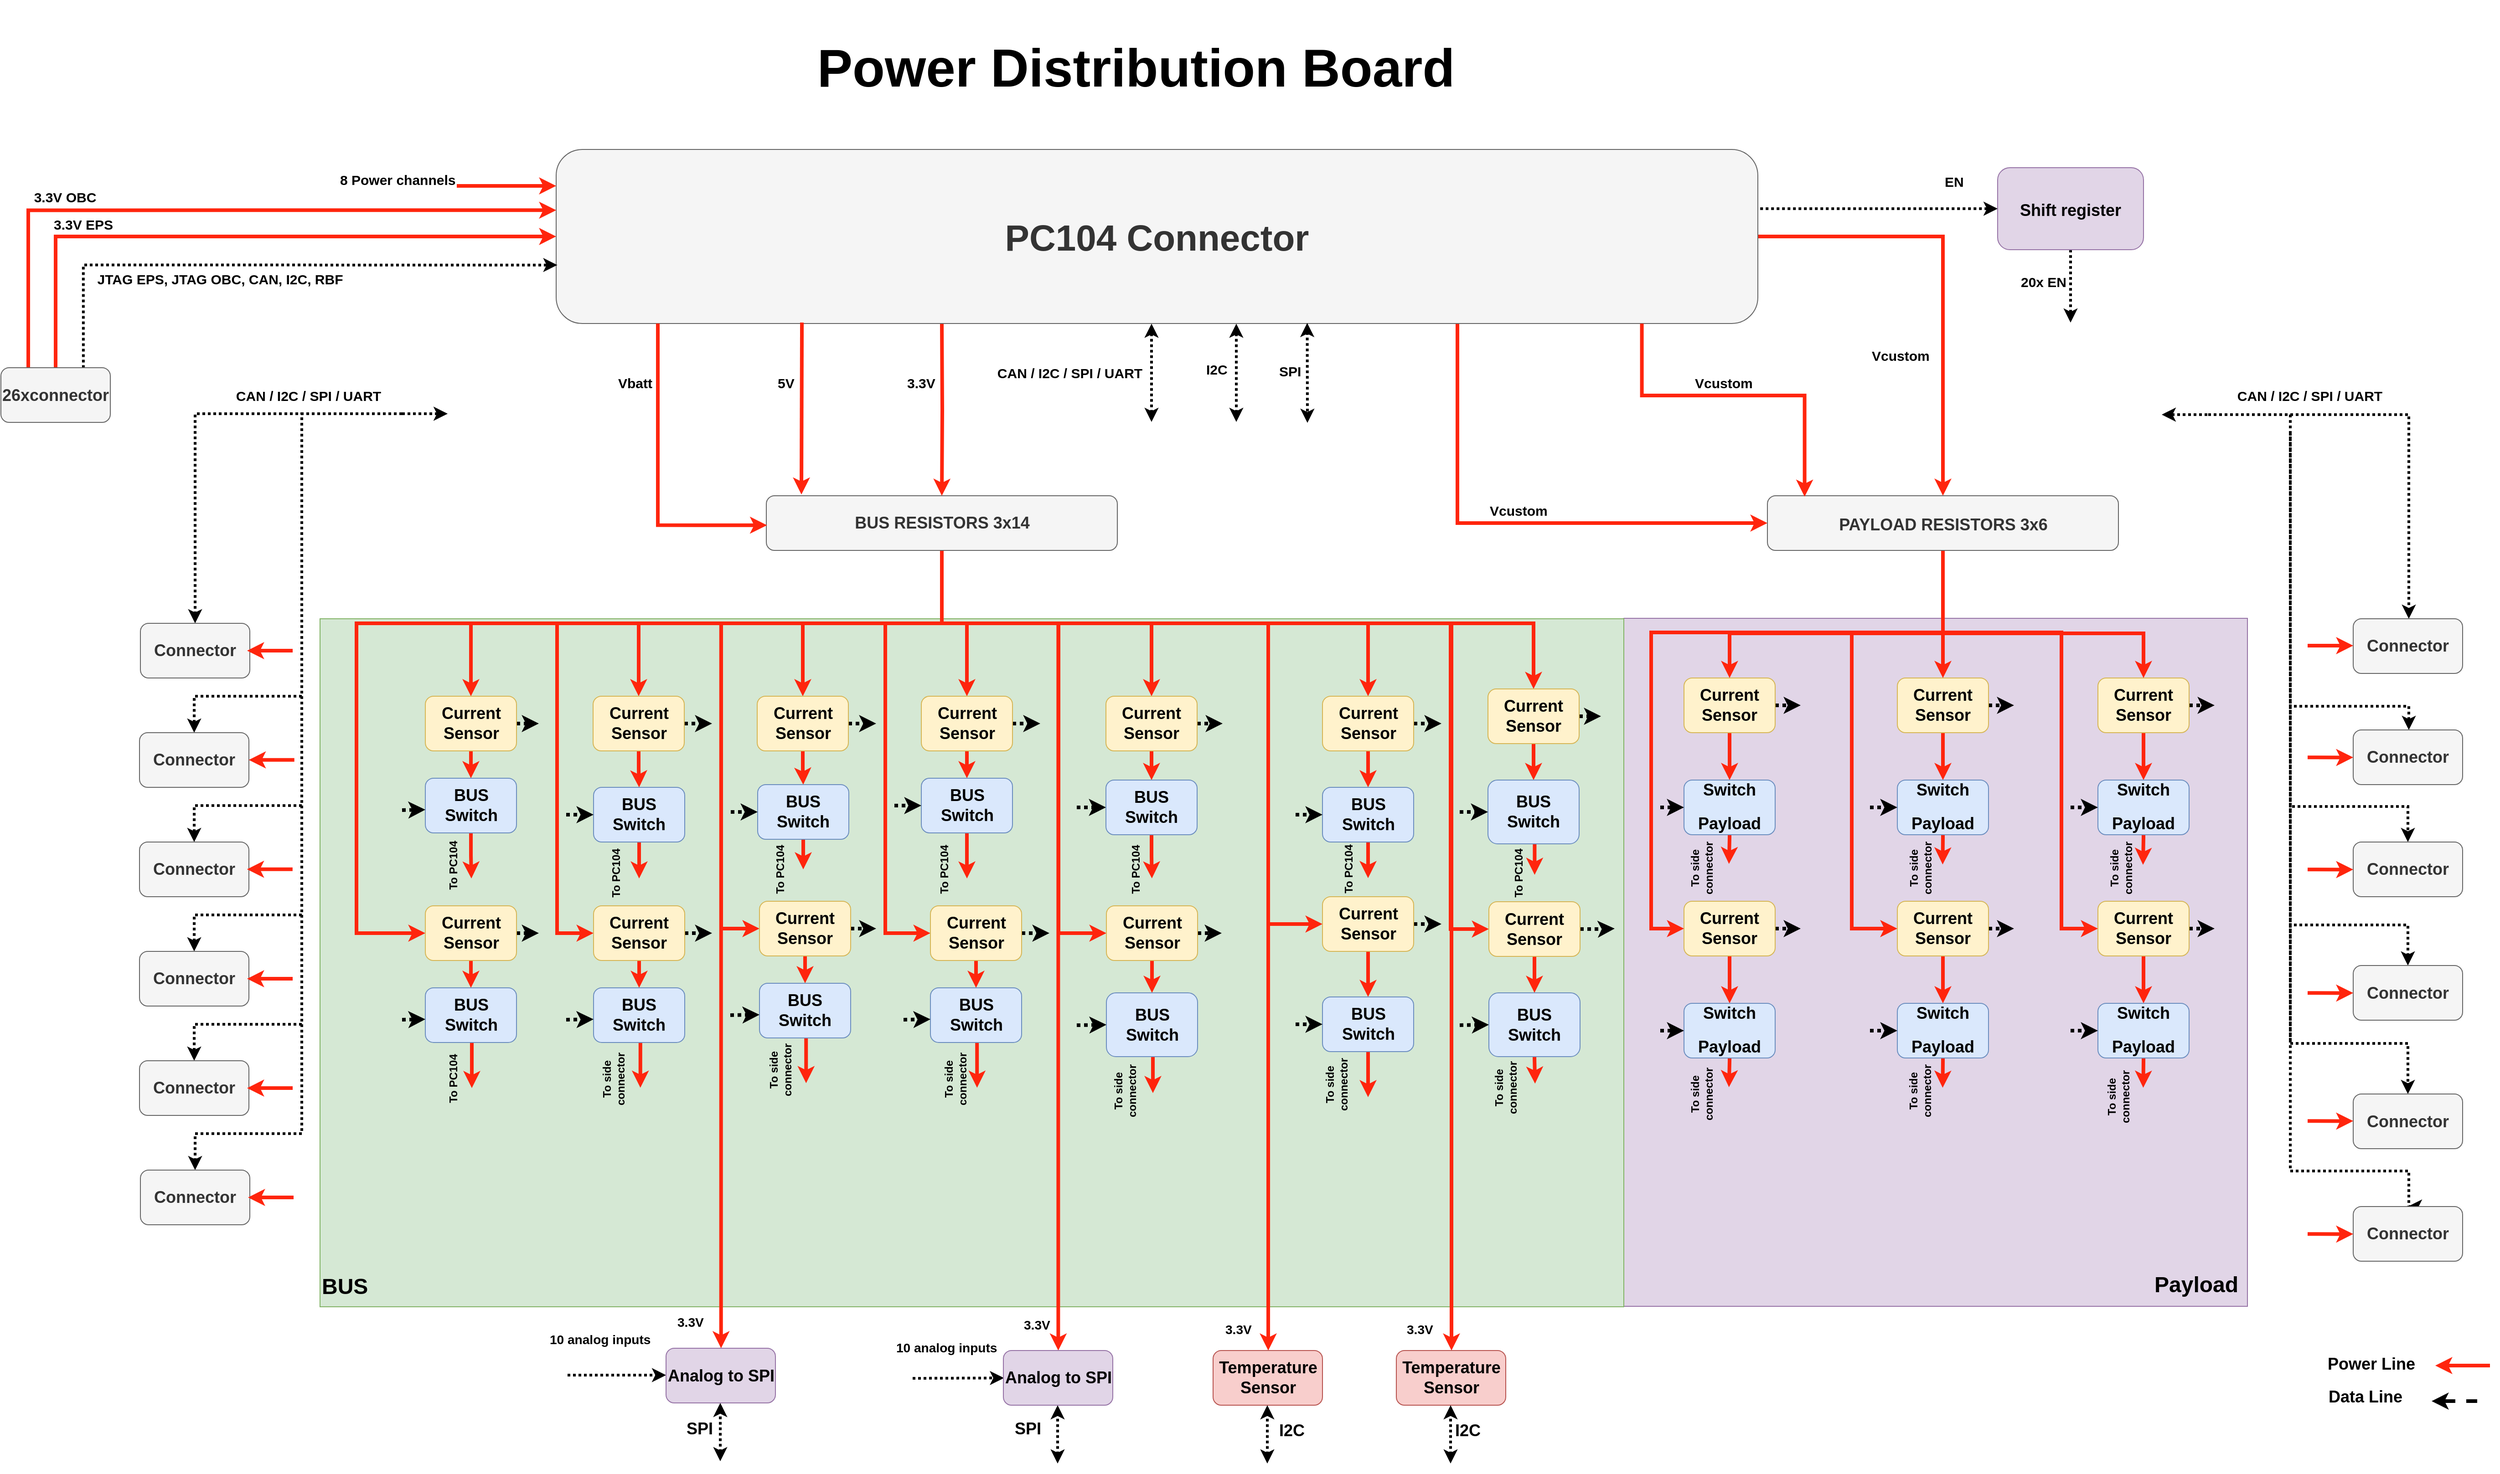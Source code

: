 <mxfile version="12.3.1" type="device" pages="1"><diagram id="EBgJ5sGOQlcolOJfKN0s" name="Page-1"><mxGraphModel dx="2785" dy="1840" grid="1" gridSize="10" guides="1" tooltips="1" connect="1" arrows="1" fold="1" page="1" pageScale="1" pageWidth="827" pageHeight="1169" math="0" shadow="0"><root><mxCell id="0"/><mxCell id="1" parent="0"/><mxCell id="wYnG9oUv0OrvmdS3lMK7-313" value="" style="rounded=0;whiteSpace=wrap;html=1;fillColor=#e1d5e7;strokeColor=#9673a6;" parent="1" vertex="1"><mxGeometry x="680" y="284.5" width="684" height="755" as="geometry"/></mxCell><mxCell id="wYnG9oUv0OrvmdS3lMK7-297" value="" style="rounded=0;whiteSpace=wrap;html=1;fillColor=#d5e8d4;strokeColor=#82b366;" parent="1" vertex="1"><mxGeometry x="-750" y="285" width="1430" height="755" as="geometry"/></mxCell><mxCell id="wYnG9oUv0OrvmdS3lMK7-32" style="edgeStyle=orthogonalEdgeStyle;rounded=0;jumpSize=11;orthogonalLoop=1;jettySize=auto;html=1;exitX=0.5;exitY=1;exitDx=0;exitDy=0;entryX=0.5;entryY=0;entryDx=0;entryDy=0;strokeColor=#FF250D;strokeWidth=4;" parent="1" source="wYnG9oUv0OrvmdS3lMK7-1" target="wYnG9oUv0OrvmdS3lMK7-31" edge="1"><mxGeometry relative="1" as="geometry"/></mxCell><mxCell id="wYnG9oUv0OrvmdS3lMK7-186" style="edgeStyle=orthogonalEdgeStyle;rounded=0;jumpSize=11;orthogonalLoop=1;jettySize=auto;html=1;exitX=0.5;exitY=1;exitDx=0;exitDy=0;entryX=0.5;entryY=0;entryDx=0;entryDy=0;strokeColor=#FF250D;strokeWidth=4;" parent="1" source="wYnG9oUv0OrvmdS3lMK7-1" target="wYnG9oUv0OrvmdS3lMK7-26" edge="1"><mxGeometry relative="1" as="geometry"><Array as="points"><mxPoint x="-67.5" y="290"/><mxPoint x="-40.5" y="290"/></Array></mxGeometry></mxCell><mxCell id="wYnG9oUv0OrvmdS3lMK7-187" style="edgeStyle=orthogonalEdgeStyle;rounded=0;jumpSize=11;orthogonalLoop=1;jettySize=auto;html=1;exitX=0.5;exitY=1;exitDx=0;exitDy=0;strokeColor=#FF250D;strokeWidth=4;" parent="1" source="wYnG9oUv0OrvmdS3lMK7-1" target="wYnG9oUv0OrvmdS3lMK7-158" edge="1"><mxGeometry relative="1" as="geometry"><Array as="points"><mxPoint x="-67.5" y="290"/><mxPoint x="399.5" y="290"/></Array></mxGeometry></mxCell><mxCell id="wYnG9oUv0OrvmdS3lMK7-188" style="edgeStyle=orthogonalEdgeStyle;rounded=0;jumpSize=11;orthogonalLoop=1;jettySize=auto;html=1;exitX=0.5;exitY=1;exitDx=0;exitDy=0;entryX=0.5;entryY=0;entryDx=0;entryDy=0;strokeColor=#FF250D;strokeWidth=4;" parent="1" source="wYnG9oUv0OrvmdS3lMK7-1" target="wYnG9oUv0OrvmdS3lMK7-22" edge="1"><mxGeometry relative="1" as="geometry"><Array as="points"><mxPoint x="-67.5" y="290"/><mxPoint x="-220.5" y="290"/></Array></mxGeometry></mxCell><mxCell id="wYnG9oUv0OrvmdS3lMK7-189" style="edgeStyle=orthogonalEdgeStyle;rounded=0;jumpSize=11;orthogonalLoop=1;jettySize=auto;html=1;exitX=0.5;exitY=1;exitDx=0;exitDy=0;entryX=0.5;entryY=0;entryDx=0;entryDy=0;strokeColor=#FF250D;strokeWidth=4;" parent="1" source="wYnG9oUv0OrvmdS3lMK7-1" target="wYnG9oUv0OrvmdS3lMK7-7" edge="1"><mxGeometry relative="1" as="geometry"><Array as="points"><mxPoint x="-67.5" y="290"/><mxPoint x="-400.5" y="290"/></Array></mxGeometry></mxCell><mxCell id="wYnG9oUv0OrvmdS3lMK7-190" style="edgeStyle=orthogonalEdgeStyle;rounded=0;jumpSize=11;orthogonalLoop=1;jettySize=auto;html=1;exitX=0.5;exitY=1;exitDx=0;exitDy=0;entryX=0.5;entryY=0;entryDx=0;entryDy=0;strokeColor=#FF250D;strokeWidth=4;" parent="1" source="wYnG9oUv0OrvmdS3lMK7-1" target="wYnG9oUv0OrvmdS3lMK7-2" edge="1"><mxGeometry relative="1" as="geometry"><Array as="points"><mxPoint x="-67.5" y="290"/><mxPoint x="-584.5" y="290"/></Array></mxGeometry></mxCell><mxCell id="wYnG9oUv0OrvmdS3lMK7-191" style="edgeStyle=orthogonalEdgeStyle;rounded=0;jumpSize=11;orthogonalLoop=1;jettySize=auto;html=1;exitX=0.5;exitY=1;exitDx=0;exitDy=0;entryX=0;entryY=0.5;entryDx=0;entryDy=0;strokeColor=#FF250D;strokeWidth=4;" parent="1" source="wYnG9oUv0OrvmdS3lMK7-1" target="wYnG9oUv0OrvmdS3lMK7-65" edge="1"><mxGeometry relative="1" as="geometry"><Array as="points"><mxPoint x="-68" y="290"/><mxPoint x="60" y="290"/><mxPoint x="60" y="630"/></Array></mxGeometry></mxCell><mxCell id="wYnG9oUv0OrvmdS3lMK7-195" style="edgeStyle=orthogonalEdgeStyle;rounded=0;jumpSize=11;orthogonalLoop=1;jettySize=auto;html=1;exitX=0.5;exitY=1;exitDx=0;exitDy=0;entryX=0;entryY=0.5;entryDx=0;entryDy=0;strokeColor=#FF250D;strokeWidth=4;" parent="1" source="wYnG9oUv0OrvmdS3lMK7-1" target="wYnG9oUv0OrvmdS3lMK7-162" edge="1"><mxGeometry relative="1" as="geometry"><Array as="points"><mxPoint x="-68" y="290"/><mxPoint x="290" y="290"/><mxPoint x="290" y="620"/></Array></mxGeometry></mxCell><mxCell id="wYnG9oUv0OrvmdS3lMK7-299" style="edgeStyle=orthogonalEdgeStyle;rounded=0;jumpSize=11;orthogonalLoop=1;jettySize=auto;html=1;exitX=0.5;exitY=1;exitDx=0;exitDy=0;entryX=0;entryY=0.5;entryDx=0;entryDy=0;strokeColor=#FF250D;strokeWidth=4;" parent="1" source="wYnG9oUv0OrvmdS3lMK7-1" target="wYnG9oUv0OrvmdS3lMK7-122" edge="1"><mxGeometry relative="1" as="geometry"><Array as="points"><mxPoint x="-68" y="290"/><mxPoint x="-710" y="290"/><mxPoint x="-710" y="630"/></Array></mxGeometry></mxCell><mxCell id="wYnG9oUv0OrvmdS3lMK7-300" style="edgeStyle=orthogonalEdgeStyle;rounded=0;jumpSize=11;orthogonalLoop=1;jettySize=auto;html=1;exitX=0.5;exitY=1;exitDx=0;exitDy=0;entryX=0;entryY=0.5;entryDx=0;entryDy=0;strokeColor=#FF250D;strokeWidth=4;" parent="1" source="wYnG9oUv0OrvmdS3lMK7-1" target="wYnG9oUv0OrvmdS3lMK7-274" edge="1"><mxGeometry relative="1" as="geometry"><Array as="points"><mxPoint x="-68" y="290"/><mxPoint x="-490" y="290"/><mxPoint x="-490" y="630"/></Array></mxGeometry></mxCell><mxCell id="wYnG9oUv0OrvmdS3lMK7-301" style="edgeStyle=orthogonalEdgeStyle;rounded=0;jumpSize=11;orthogonalLoop=1;jettySize=auto;html=1;exitX=0.5;exitY=1;exitDx=0;exitDy=0;entryX=0;entryY=0.5;entryDx=0;entryDy=0;strokeColor=#FF250D;strokeWidth=4;" parent="1" source="wYnG9oUv0OrvmdS3lMK7-1" target="wYnG9oUv0OrvmdS3lMK7-281" edge="1"><mxGeometry relative="1" as="geometry"><Array as="points"><mxPoint x="-68" y="290"/><mxPoint x="-310" y="290"/><mxPoint x="-310" y="625"/></Array></mxGeometry></mxCell><mxCell id="wYnG9oUv0OrvmdS3lMK7-302" style="edgeStyle=orthogonalEdgeStyle;rounded=0;jumpSize=11;orthogonalLoop=1;jettySize=auto;html=1;exitX=0.5;exitY=1;exitDx=0;exitDy=0;entryX=0;entryY=0.5;entryDx=0;entryDy=0;strokeColor=#FF250D;strokeWidth=4;" parent="1" source="wYnG9oUv0OrvmdS3lMK7-1" target="wYnG9oUv0OrvmdS3lMK7-287" edge="1"><mxGeometry relative="1" as="geometry"><Array as="points"><mxPoint x="-68" y="290"/><mxPoint x="-130" y="290"/><mxPoint x="-130" y="630"/></Array></mxGeometry></mxCell><mxCell id="wYnG9oUv0OrvmdS3lMK7-303" style="edgeStyle=orthogonalEdgeStyle;rounded=0;jumpSize=11;orthogonalLoop=1;jettySize=auto;html=1;exitX=0.5;exitY=1;exitDx=0;exitDy=0;entryX=0.5;entryY=0;entryDx=0;entryDy=0;strokeColor=#FF250D;strokeWidth=4;" parent="1" source="wYnG9oUv0OrvmdS3lMK7-1" target="wYnG9oUv0OrvmdS3lMK7-69" edge="1"><mxGeometry relative="1" as="geometry"><Array as="points"><mxPoint x="-68" y="290"/><mxPoint x="581" y="290"/></Array></mxGeometry></mxCell><mxCell id="wYnG9oUv0OrvmdS3lMK7-304" style="edgeStyle=orthogonalEdgeStyle;rounded=0;jumpSize=11;orthogonalLoop=1;jettySize=auto;html=1;exitX=0.5;exitY=1;exitDx=0;exitDy=0;entryX=0;entryY=0.5;entryDx=0;entryDy=0;strokeColor=#FF250D;strokeWidth=4;" parent="1" source="wYnG9oUv0OrvmdS3lMK7-1" target="wYnG9oUv0OrvmdS3lMK7-293" edge="1"><mxGeometry relative="1" as="geometry"><Array as="points"><mxPoint x="-68" y="290"/><mxPoint x="490" y="290"/><mxPoint x="490" y="626"/></Array></mxGeometry></mxCell><mxCell id="wYnG9oUv0OrvmdS3lMK7-307" style="edgeStyle=orthogonalEdgeStyle;rounded=0;jumpSize=11;orthogonalLoop=1;jettySize=auto;html=1;exitX=0.5;exitY=1;exitDx=0;exitDy=0;strokeColor=#FF250D;strokeWidth=4;" parent="1" source="wYnG9oUv0OrvmdS3lMK7-1" edge="1"><mxGeometry relative="1" as="geometry"><Array as="points"><mxPoint x="-68" y="290"/><mxPoint x="-310" y="290"/></Array><mxPoint x="-310.143" y="1085.5" as="targetPoint"/></mxGeometry></mxCell><mxCell id="wYnG9oUv0OrvmdS3lMK7-308" style="edgeStyle=orthogonalEdgeStyle;rounded=0;jumpSize=11;orthogonalLoop=1;jettySize=auto;html=1;exitX=0.5;exitY=1;exitDx=0;exitDy=0;strokeColor=#FF250D;strokeWidth=4;" parent="1" source="wYnG9oUv0OrvmdS3lMK7-1" edge="1"><mxGeometry relative="1" as="geometry"><Array as="points"><mxPoint x="-68" y="290"/><mxPoint x="60" y="290"/></Array><mxPoint x="59.706" y="1088" as="targetPoint"/></mxGeometry></mxCell><mxCell id="wYnG9oUv0OrvmdS3lMK7-309" style="edgeStyle=orthogonalEdgeStyle;rounded=0;jumpSize=11;orthogonalLoop=1;jettySize=auto;html=1;exitX=0.5;exitY=1;exitDx=0;exitDy=0;strokeColor=#FF250D;strokeWidth=4;" parent="1" source="wYnG9oUv0OrvmdS3lMK7-1" target="wYnG9oUv0OrvmdS3lMK7-142" edge="1"><mxGeometry relative="1" as="geometry"><Array as="points"><mxPoint x="-68" y="290"/><mxPoint x="290" y="290"/></Array></mxGeometry></mxCell><mxCell id="wYnG9oUv0OrvmdS3lMK7-311" style="edgeStyle=orthogonalEdgeStyle;rounded=0;jumpSize=11;orthogonalLoop=1;jettySize=auto;html=1;exitX=0.5;exitY=1;exitDx=0;exitDy=0;strokeColor=#FF250D;strokeWidth=4;" parent="1" source="wYnG9oUv0OrvmdS3lMK7-1" target="wYnG9oUv0OrvmdS3lMK7-152" edge="1"><mxGeometry relative="1" as="geometry"><Array as="points"><mxPoint x="-68" y="290"/><mxPoint x="491" y="290"/></Array></mxGeometry></mxCell><mxCell id="wYnG9oUv0OrvmdS3lMK7-1" value="&lt;h1 style=&quot;font-size: 18px&quot;&gt;&lt;font style=&quot;font-size: 18px&quot;&gt;BUS RESISTORS 3x14&lt;/font&gt;&lt;/h1&gt;" style="rounded=1;whiteSpace=wrap;html=1;rotation=0;fillColor=#f5f5f5;strokeColor=#666666;fontColor=#333333;" parent="1" vertex="1"><mxGeometry x="-260.5" y="150" width="385" height="60" as="geometry"/></mxCell><mxCell id="wYnG9oUv0OrvmdS3lMK7-18" style="edgeStyle=orthogonalEdgeStyle;rounded=0;jumpSize=11;orthogonalLoop=1;jettySize=auto;html=1;exitX=0.5;exitY=1;exitDx=0;exitDy=0;entryX=0.5;entryY=0;entryDx=0;entryDy=0;strokeColor=#FF250D;strokeWidth=4;" parent="1" source="wYnG9oUv0OrvmdS3lMK7-2" target="wYnG9oUv0OrvmdS3lMK7-3" edge="1"><mxGeometry relative="1" as="geometry"/></mxCell><mxCell id="wYnG9oUv0OrvmdS3lMK7-97" style="edgeStyle=orthogonalEdgeStyle;rounded=0;jumpSize=11;orthogonalLoop=1;jettySize=auto;html=1;exitX=1;exitY=0.5;exitDx=0;exitDy=0;strokeColor=#000000;strokeWidth=4;dashed=1;dashPattern=1 1;" parent="1" source="wYnG9oUv0OrvmdS3lMK7-2" edge="1"><mxGeometry relative="1" as="geometry"><mxPoint x="-510" y="400" as="targetPoint"/></mxGeometry></mxCell><mxCell id="wYnG9oUv0OrvmdS3lMK7-2" value="&lt;h2&gt;Current Sensor&lt;/h2&gt;" style="rounded=1;whiteSpace=wrap;html=1;fillColor=#fff2cc;strokeColor=#d6b656;" parent="1" vertex="1"><mxGeometry x="-634.5" y="370" width="100" height="60" as="geometry"/></mxCell><mxCell id="wYnG9oUv0OrvmdS3lMK7-110" style="edgeStyle=orthogonalEdgeStyle;rounded=0;jumpSize=11;orthogonalLoop=1;jettySize=auto;html=1;exitX=0.5;exitY=1;exitDx=0;exitDy=0;strokeColor=#FF250D;strokeWidth=4;" parent="1" source="wYnG9oUv0OrvmdS3lMK7-3" edge="1"><mxGeometry relative="1" as="geometry"><mxPoint x="-583.971" y="570.0" as="targetPoint"/><Array as="points"><mxPoint x="-584.5" y="545"/><mxPoint x="-583.5" y="545"/></Array></mxGeometry></mxCell><mxCell id="wYnG9oUv0OrvmdS3lMK7-3" value="&lt;h2&gt;BUS Switch &lt;br&gt;&lt;/h2&gt;" style="rounded=1;whiteSpace=wrap;html=1;fillColor=#dae8fc;strokeColor=#6c8ebf;" parent="1" vertex="1"><mxGeometry x="-634.5" y="460" width="100" height="60" as="geometry"/></mxCell><mxCell id="wYnG9oUv0OrvmdS3lMK7-17" style="edgeStyle=orthogonalEdgeStyle;rounded=0;jumpSize=11;orthogonalLoop=1;jettySize=auto;html=1;exitX=0.5;exitY=1;exitDx=0;exitDy=0;strokeColor=#FF250D;strokeWidth=4;" parent="1" source="wYnG9oUv0OrvmdS3lMK7-7" target="wYnG9oUv0OrvmdS3lMK7-8" edge="1"><mxGeometry relative="1" as="geometry"/></mxCell><mxCell id="wYnG9oUv0OrvmdS3lMK7-96" style="edgeStyle=orthogonalEdgeStyle;rounded=0;jumpSize=11;orthogonalLoop=1;jettySize=auto;html=1;exitX=1;exitY=0.5;exitDx=0;exitDy=0;strokeColor=#000000;strokeWidth=4;dashed=1;dashPattern=1 1;" parent="1" source="wYnG9oUv0OrvmdS3lMK7-7" edge="1"><mxGeometry relative="1" as="geometry"><mxPoint x="-320" y="400" as="targetPoint"/></mxGeometry></mxCell><mxCell id="wYnG9oUv0OrvmdS3lMK7-7" value="&lt;h2&gt;Current Sensor&lt;/h2&gt;" style="rounded=1;whiteSpace=wrap;html=1;fillColor=#fff2cc;strokeColor=#d6b656;" parent="1" vertex="1"><mxGeometry x="-450.5" y="370" width="100" height="60" as="geometry"/></mxCell><mxCell id="wYnG9oUv0OrvmdS3lMK7-111" style="edgeStyle=orthogonalEdgeStyle;rounded=0;jumpSize=11;orthogonalLoop=1;jettySize=auto;html=1;exitX=0.5;exitY=1;exitDx=0;exitDy=0;strokeColor=#FF250D;strokeWidth=4;" parent="1" source="wYnG9oUv0OrvmdS3lMK7-8" edge="1"><mxGeometry relative="1" as="geometry"><mxPoint x="-400" y="570" as="targetPoint"/></mxGeometry></mxCell><mxCell id="wYnG9oUv0OrvmdS3lMK7-8" value="&lt;h2&gt;BUS Switch&lt;/h2&gt;" style="rounded=1;whiteSpace=wrap;html=1;fillColor=#dae8fc;strokeColor=#6c8ebf;" parent="1" vertex="1"><mxGeometry x="-450" y="470" width="100" height="60" as="geometry"/></mxCell><mxCell id="wYnG9oUv0OrvmdS3lMK7-25" style="edgeStyle=orthogonalEdgeStyle;rounded=0;jumpSize=11;orthogonalLoop=1;jettySize=auto;html=1;exitX=0.5;exitY=1;exitDx=0;exitDy=0;strokeColor=#FF250D;strokeWidth=4;" parent="1" source="wYnG9oUv0OrvmdS3lMK7-22" target="wYnG9oUv0OrvmdS3lMK7-23" edge="1"><mxGeometry relative="1" as="geometry"/></mxCell><mxCell id="wYnG9oUv0OrvmdS3lMK7-95" style="edgeStyle=orthogonalEdgeStyle;rounded=0;jumpSize=11;orthogonalLoop=1;jettySize=auto;html=1;exitX=1;exitY=0.5;exitDx=0;exitDy=0;strokeColor=#000000;strokeWidth=4;dashed=1;dashPattern=1 1;" parent="1" source="wYnG9oUv0OrvmdS3lMK7-22" edge="1"><mxGeometry relative="1" as="geometry"><mxPoint x="-140" y="400" as="targetPoint"/></mxGeometry></mxCell><mxCell id="wYnG9oUv0OrvmdS3lMK7-22" value="&lt;h2&gt;Current Sensor&lt;/h2&gt;" style="rounded=1;whiteSpace=wrap;html=1;fillColor=#fff2cc;strokeColor=#d6b656;" parent="1" vertex="1"><mxGeometry x="-270.5" y="370" width="100" height="60" as="geometry"/></mxCell><mxCell id="wYnG9oUv0OrvmdS3lMK7-112" style="edgeStyle=orthogonalEdgeStyle;rounded=0;jumpSize=11;orthogonalLoop=1;jettySize=auto;html=1;exitX=0.5;exitY=1;exitDx=0;exitDy=0;strokeColor=#FF250D;strokeWidth=4;" parent="1" source="wYnG9oUv0OrvmdS3lMK7-23" edge="1"><mxGeometry relative="1" as="geometry"><mxPoint x="-220" y="560" as="targetPoint"/><Array as="points"/></mxGeometry></mxCell><mxCell id="wYnG9oUv0OrvmdS3lMK7-23" value="&lt;h2&gt;BUS Switch&lt;/h2&gt;" style="rounded=1;whiteSpace=wrap;html=1;fillColor=#dae8fc;strokeColor=#6c8ebf;" parent="1" vertex="1"><mxGeometry x="-270" y="467" width="100" height="60" as="geometry"/></mxCell><mxCell id="wYnG9oUv0OrvmdS3lMK7-29" style="edgeStyle=orthogonalEdgeStyle;rounded=0;jumpSize=11;orthogonalLoop=1;jettySize=auto;html=1;exitX=0.5;exitY=1;exitDx=0;exitDy=0;strokeColor=#FF250D;strokeWidth=4;" parent="1" source="wYnG9oUv0OrvmdS3lMK7-26" target="wYnG9oUv0OrvmdS3lMK7-28" edge="1"><mxGeometry relative="1" as="geometry"/></mxCell><mxCell id="wYnG9oUv0OrvmdS3lMK7-94" style="edgeStyle=orthogonalEdgeStyle;rounded=0;jumpSize=11;orthogonalLoop=1;jettySize=auto;html=1;exitX=1;exitY=0.5;exitDx=0;exitDy=0;strokeColor=#000000;strokeWidth=4;dashed=1;dashPattern=1 1;" parent="1" source="wYnG9oUv0OrvmdS3lMK7-26" edge="1"><mxGeometry relative="1" as="geometry"><mxPoint x="40" y="400" as="targetPoint"/></mxGeometry></mxCell><mxCell id="wYnG9oUv0OrvmdS3lMK7-26" value="&lt;h2&gt;Current Sensor&lt;/h2&gt;" style="rounded=1;whiteSpace=wrap;html=1;fillColor=#fff2cc;strokeColor=#d6b656;" parent="1" vertex="1"><mxGeometry x="-90.5" y="370" width="100" height="60" as="geometry"/></mxCell><mxCell id="wYnG9oUv0OrvmdS3lMK7-113" style="edgeStyle=orthogonalEdgeStyle;rounded=0;jumpSize=11;orthogonalLoop=1;jettySize=auto;html=1;exitX=0.5;exitY=1;exitDx=0;exitDy=0;strokeColor=#FF250D;strokeWidth=4;" parent="1" source="wYnG9oUv0OrvmdS3lMK7-28" edge="1"><mxGeometry relative="1" as="geometry"><mxPoint x="-40.441" y="570.0" as="targetPoint"/></mxGeometry></mxCell><mxCell id="wYnG9oUv0OrvmdS3lMK7-28" value="&lt;h2&gt;BUS Switch&lt;/h2&gt;" style="rounded=1;whiteSpace=wrap;html=1;fillColor=#dae8fc;strokeColor=#6c8ebf;" parent="1" vertex="1"><mxGeometry x="-90.5" y="460" width="100" height="60" as="geometry"/></mxCell><mxCell id="wYnG9oUv0OrvmdS3lMK7-34" style="edgeStyle=orthogonalEdgeStyle;rounded=0;jumpSize=11;orthogonalLoop=1;jettySize=auto;html=1;exitX=0.5;exitY=1;exitDx=0;exitDy=0;entryX=0.5;entryY=0;entryDx=0;entryDy=0;strokeColor=#FF250D;strokeWidth=4;" parent="1" source="wYnG9oUv0OrvmdS3lMK7-31" target="wYnG9oUv0OrvmdS3lMK7-33" edge="1"><mxGeometry relative="1" as="geometry"/></mxCell><mxCell id="wYnG9oUv0OrvmdS3lMK7-98" style="edgeStyle=orthogonalEdgeStyle;rounded=0;jumpSize=11;orthogonalLoop=1;jettySize=auto;html=1;exitX=1;exitY=0.5;exitDx=0;exitDy=0;strokeColor=#000000;strokeWidth=4;dashed=1;dashPattern=1 1;" parent="1" source="wYnG9oUv0OrvmdS3lMK7-31" edge="1"><mxGeometry relative="1" as="geometry"><mxPoint x="240" y="400" as="targetPoint"/></mxGeometry></mxCell><mxCell id="wYnG9oUv0OrvmdS3lMK7-31" value="&lt;h2&gt;Current Sensor&lt;/h2&gt;" style="rounded=1;whiteSpace=wrap;html=1;fillColor=#fff2cc;strokeColor=#d6b656;" parent="1" vertex="1"><mxGeometry x="112" y="370" width="100" height="60" as="geometry"/></mxCell><mxCell id="wYnG9oUv0OrvmdS3lMK7-115" style="edgeStyle=orthogonalEdgeStyle;rounded=0;jumpSize=11;orthogonalLoop=1;jettySize=auto;html=1;exitX=0.5;exitY=1;exitDx=0;exitDy=0;strokeColor=#FF250D;strokeWidth=4;entryX=0.5;entryY=0;entryDx=0;entryDy=0;" parent="1" source="wYnG9oUv0OrvmdS3lMK7-33" edge="1"><mxGeometry relative="1" as="geometry"><mxPoint x="162.417" y="569.922" as="targetPoint"/><Array as="points"><mxPoint x="162" y="546"/></Array></mxGeometry></mxCell><mxCell id="wYnG9oUv0OrvmdS3lMK7-33" value="&lt;h2&gt;BUS Switch&lt;/h2&gt;" style="rounded=1;whiteSpace=wrap;html=1;fillColor=#dae8fc;strokeColor=#6c8ebf;" parent="1" vertex="1"><mxGeometry x="112" y="462" width="100" height="60" as="geometry"/></mxCell><mxCell id="wYnG9oUv0OrvmdS3lMK7-50" style="edgeStyle=orthogonalEdgeStyle;rounded=0;jumpSize=11;orthogonalLoop=1;jettySize=auto;html=1;exitX=0.5;exitY=1;exitDx=0;exitDy=0;entryX=0.5;entryY=0;entryDx=0;entryDy=0;strokeColor=#FF250D;strokeWidth=4;" parent="1" source="wYnG9oUv0OrvmdS3lMK7-43" target="wYnG9oUv0OrvmdS3lMK7-49" edge="1"><mxGeometry relative="1" as="geometry"/></mxCell><mxCell id="wYnG9oUv0OrvmdS3lMK7-104" style="edgeStyle=orthogonalEdgeStyle;rounded=0;jumpSize=11;orthogonalLoop=1;jettySize=auto;html=1;exitX=1;exitY=0.5;exitDx=0;exitDy=0;strokeColor=#000000;strokeWidth=4;dashed=1;dashPattern=1 1;" parent="1" source="wYnG9oUv0OrvmdS3lMK7-43" edge="1"><mxGeometry relative="1" as="geometry"><mxPoint x="1328" y="380" as="targetPoint"/></mxGeometry></mxCell><mxCell id="wYnG9oUv0OrvmdS3lMK7-43" value="&lt;h2&gt;Current Sensor&lt;/h2&gt;" style="rounded=1;whiteSpace=wrap;html=1;fillColor=#fff2cc;strokeColor=#d6b656;" parent="1" vertex="1"><mxGeometry x="1200" y="350" width="100" height="60" as="geometry"/></mxCell><mxCell id="wYnG9oUv0OrvmdS3lMK7-116" style="edgeStyle=orthogonalEdgeStyle;rounded=0;jumpSize=11;orthogonalLoop=1;jettySize=auto;html=1;exitX=0.5;exitY=1;exitDx=0;exitDy=0;strokeColor=#FF250D;strokeWidth=4;" parent="1" source="wYnG9oUv0OrvmdS3lMK7-49" edge="1"><mxGeometry relative="1" as="geometry"><mxPoint x="1249.471" y="555.0" as="targetPoint"/><Array as="points"><mxPoint x="1250" y="525"/><mxPoint x="1249" y="525"/></Array></mxGeometry></mxCell><mxCell id="wYnG9oUv0OrvmdS3lMK7-49" value="&lt;h2&gt;Switch&lt;/h2&gt;&lt;div&gt;&lt;h2&gt;Payload&lt;/h2&gt;&lt;/div&gt;" style="rounded=1;whiteSpace=wrap;html=1;fillColor=#dae8fc;strokeColor=#6c8ebf;" parent="1" vertex="1"><mxGeometry x="1200" y="462" width="100" height="60" as="geometry"/></mxCell><mxCell id="wYnG9oUv0OrvmdS3lMK7-52" value="&lt;h1 style=&quot;font-size: 58px&quot;&gt;&lt;font style=&quot;font-size: 58px&quot;&gt;Power Distribution Board&lt;/font&gt;&lt;/h1&gt;" style="text;html=1;strokeColor=none;fillColor=none;align=center;verticalAlign=middle;whiteSpace=wrap;rounded=0;" parent="1" vertex="1"><mxGeometry x="-350.5" y="-340" width="990" height="40" as="geometry"/></mxCell><mxCell id="wYnG9oUv0OrvmdS3lMK7-68" style="edgeStyle=orthogonalEdgeStyle;rounded=0;jumpSize=11;orthogonalLoop=1;jettySize=auto;html=1;exitX=0.5;exitY=1;exitDx=0;exitDy=0;strokeColor=#FF250D;strokeWidth=4;" parent="1" source="wYnG9oUv0OrvmdS3lMK7-65" target="wYnG9oUv0OrvmdS3lMK7-66" edge="1"><mxGeometry relative="1" as="geometry"/></mxCell><mxCell id="wYnG9oUv0OrvmdS3lMK7-118" style="edgeStyle=orthogonalEdgeStyle;rounded=0;jumpSize=11;orthogonalLoop=1;jettySize=auto;html=1;exitX=1;exitY=0.5;exitDx=0;exitDy=0;strokeColor=#000000;strokeWidth=4;dashed=1;dashPattern=1 1;" parent="1" source="wYnG9oUv0OrvmdS3lMK7-65" edge="1"><mxGeometry relative="1" as="geometry"><mxPoint x="239" y="630" as="targetPoint"/></mxGeometry></mxCell><mxCell id="wYnG9oUv0OrvmdS3lMK7-65" value="&lt;h2&gt;Current Sensor&lt;/h2&gt;" style="rounded=1;whiteSpace=wrap;html=1;fillColor=#fff2cc;strokeColor=#d6b656;" parent="1" vertex="1"><mxGeometry x="112.5" y="600" width="100" height="60" as="geometry"/></mxCell><mxCell id="wYnG9oUv0OrvmdS3lMK7-114" style="edgeStyle=orthogonalEdgeStyle;rounded=0;jumpSize=11;orthogonalLoop=1;jettySize=auto;html=1;strokeColor=#FF250D;strokeWidth=4;" parent="1" edge="1"><mxGeometry relative="1" as="geometry"><mxPoint x="163.5" y="805.5" as="targetPoint"/><mxPoint x="163.5" y="765.5" as="sourcePoint"/><Array as="points"><mxPoint x="163.5" y="785.5"/></Array></mxGeometry></mxCell><mxCell id="wYnG9oUv0OrvmdS3lMK7-66" value="&lt;h2&gt;BUS Switch&lt;/h2&gt;" style="rounded=1;whiteSpace=wrap;html=1;fillColor=#dae8fc;strokeColor=#6c8ebf;" parent="1" vertex="1"><mxGeometry x="112.5" y="695.5" width="100" height="70" as="geometry"/></mxCell><mxCell id="wYnG9oUv0OrvmdS3lMK7-74" style="edgeStyle=orthogonalEdgeStyle;rounded=0;jumpSize=11;orthogonalLoop=1;jettySize=auto;html=1;exitX=0.5;exitY=1;exitDx=0;exitDy=0;entryX=0.5;entryY=0;entryDx=0;entryDy=0;strokeColor=#FF250D;strokeWidth=4;" parent="1" source="wYnG9oUv0OrvmdS3lMK7-69" target="wYnG9oUv0OrvmdS3lMK7-70" edge="1"><mxGeometry relative="1" as="geometry"/></mxCell><mxCell id="wYnG9oUv0OrvmdS3lMK7-105" style="edgeStyle=orthogonalEdgeStyle;rounded=0;jumpSize=11;orthogonalLoop=1;jettySize=auto;html=1;exitX=1;exitY=0.5;exitDx=0;exitDy=0;strokeColor=#000000;strokeWidth=4;dashed=1;dashPattern=1 1;" parent="1" source="wYnG9oUv0OrvmdS3lMK7-69" edge="1"><mxGeometry relative="1" as="geometry"><mxPoint x="655" y="392" as="targetPoint"/></mxGeometry></mxCell><mxCell id="wYnG9oUv0OrvmdS3lMK7-69" value="&lt;h2&gt;Current Sensor&lt;/h2&gt;" style="rounded=1;whiteSpace=wrap;html=1;fillColor=#fff2cc;strokeColor=#d6b656;" parent="1" vertex="1"><mxGeometry x="531" y="362" width="100" height="60" as="geometry"/></mxCell><mxCell id="wYnG9oUv0OrvmdS3lMK7-213" style="edgeStyle=orthogonalEdgeStyle;rounded=0;jumpSize=11;orthogonalLoop=1;jettySize=auto;html=1;exitX=0.5;exitY=1;exitDx=0;exitDy=0;strokeColor=#FF250D;strokeWidth=4;entryX=0.5;entryY=0;entryDx=0;entryDy=0;" parent="1" source="wYnG9oUv0OrvmdS3lMK7-70" edge="1"><mxGeometry relative="1" as="geometry"><mxPoint x="582.2" y="566" as="targetPoint"/></mxGeometry></mxCell><mxCell id="wYnG9oUv0OrvmdS3lMK7-70" value="&lt;h2&gt;BUS Switch&lt;/h2&gt;" style="rounded=1;whiteSpace=wrap;html=1;fillColor=#dae8fc;strokeColor=#6c8ebf;" parent="1" vertex="1"><mxGeometry x="531" y="462" width="100" height="70" as="geometry"/></mxCell><mxCell id="wYnG9oUv0OrvmdS3lMK7-79" value="" style="endArrow=classic;html=1;strokeColor=#000000;strokeWidth=4;dashed=1;dashPattern=1 1;" parent="1" edge="1"><mxGeometry width="50" height="50" relative="1" as="geometry"><mxPoint x="-660" y="495" as="sourcePoint"/><mxPoint x="-634.5" y="494.5" as="targetPoint"/></mxGeometry></mxCell><mxCell id="wYnG9oUv0OrvmdS3lMK7-80" value="" style="endArrow=classic;html=1;strokeColor=#000000;strokeWidth=4;dashed=1;dashPattern=1 1;" parent="1" edge="1"><mxGeometry width="50" height="50" relative="1" as="geometry"><mxPoint x="-480" y="500" as="sourcePoint"/><mxPoint x="-450" y="500" as="targetPoint"/></mxGeometry></mxCell><mxCell id="wYnG9oUv0OrvmdS3lMK7-81" value="" style="endArrow=classic;html=1;strokeColor=#000000;strokeWidth=4;dashed=1;dashPattern=1 1;" parent="1" edge="1"><mxGeometry width="50" height="50" relative="1" as="geometry"><mxPoint x="-299.5" y="497" as="sourcePoint"/><mxPoint x="-270" y="497" as="targetPoint"/></mxGeometry></mxCell><mxCell id="wYnG9oUv0OrvmdS3lMK7-82" value="" style="endArrow=classic;html=1;strokeColor=#000000;strokeWidth=4;dashed=1;dashPattern=1 1;" parent="1" edge="1"><mxGeometry width="50" height="50" relative="1" as="geometry"><mxPoint x="-120" y="490" as="sourcePoint"/><mxPoint x="-90.5" y="490" as="targetPoint"/></mxGeometry></mxCell><mxCell id="wYnG9oUv0OrvmdS3lMK7-83" value="" style="endArrow=classic;html=1;strokeColor=#000000;strokeWidth=4;entryX=0;entryY=0.5;entryDx=0;entryDy=0;dashed=1;dashPattern=1 1;" parent="1" target="wYnG9oUv0OrvmdS3lMK7-33" edge="1"><mxGeometry width="50" height="50" relative="1" as="geometry"><mxPoint x="80" y="492" as="sourcePoint"/><mxPoint x="212" y="514" as="targetPoint"/></mxGeometry></mxCell><mxCell id="wYnG9oUv0OrvmdS3lMK7-84" value="" style="endArrow=classic;html=1;strokeColor=#000000;strokeWidth=4;entryX=0;entryY=0.5;entryDx=0;entryDy=0;dashed=1;dashPattern=1 1;" parent="1" target="wYnG9oUv0OrvmdS3lMK7-49" edge="1"><mxGeometry width="50" height="50" relative="1" as="geometry"><mxPoint x="1170" y="492" as="sourcePoint"/><mxPoint x="1300.0" y="492.0" as="targetPoint"/></mxGeometry></mxCell><mxCell id="wYnG9oUv0OrvmdS3lMK7-90" value="" style="endArrow=classic;html=1;strokeColor=#FF250D;strokeWidth=4;" parent="1" edge="1"><mxGeometry width="50" height="50" relative="1" as="geometry"><mxPoint x="1630.0" y="1104.5" as="sourcePoint"/><mxPoint x="1570.0" y="1104.5" as="targetPoint"/><Array as="points"><mxPoint x="1590" y="1104.5"/></Array></mxGeometry></mxCell><mxCell id="wYnG9oUv0OrvmdS3lMK7-93" value="&lt;h2&gt;Power Line&lt;/h2&gt;" style="text;html=1;strokeColor=none;fillColor=none;align=center;verticalAlign=middle;whiteSpace=wrap;rounded=0;" parent="1" vertex="1"><mxGeometry x="1450" y="1091" width="100" height="23" as="geometry"/></mxCell><mxCell id="wYnG9oUv0OrvmdS3lMK7-102" value="" style="endArrow=classic;html=1;strokeColor=#000000;strokeWidth=4;entryX=0;entryY=0.5;entryDx=0;entryDy=0;dashed=1;dashPattern=1 1;" parent="1" target="wYnG9oUv0OrvmdS3lMK7-66" edge="1"><mxGeometry width="50" height="50" relative="1" as="geometry"><mxPoint x="80" y="731" as="sourcePoint"/><mxPoint x="212.5" y="730.0" as="targetPoint"/></mxGeometry></mxCell><mxCell id="wYnG9oUv0OrvmdS3lMK7-103" value="" style="endArrow=classic;html=1;strokeColor=#000000;strokeWidth=4;entryX=0;entryY=0.5;entryDx=0;entryDy=0;dashed=1;dashPattern=1 1;" parent="1" target="wYnG9oUv0OrvmdS3lMK7-70" edge="1"><mxGeometry width="50" height="50" relative="1" as="geometry"><mxPoint x="500" y="497" as="sourcePoint"/><mxPoint x="631.5" y="496.5" as="targetPoint"/></mxGeometry></mxCell><mxCell id="wYnG9oUv0OrvmdS3lMK7-120" style="edgeStyle=orthogonalEdgeStyle;rounded=0;jumpSize=11;orthogonalLoop=1;jettySize=auto;html=1;exitX=0.5;exitY=1;exitDx=0;exitDy=0;entryX=0.5;entryY=0;entryDx=0;entryDy=0;strokeColor=#FF250D;strokeWidth=4;" parent="1" source="wYnG9oUv0OrvmdS3lMK7-122" target="wYnG9oUv0OrvmdS3lMK7-124" edge="1"><mxGeometry relative="1" as="geometry"/></mxCell><mxCell id="wYnG9oUv0OrvmdS3lMK7-121" style="edgeStyle=orthogonalEdgeStyle;rounded=0;jumpSize=11;orthogonalLoop=1;jettySize=auto;html=1;exitX=1;exitY=0.5;exitDx=0;exitDy=0;strokeColor=#000000;strokeWidth=4;dashed=1;dashPattern=1 1;" parent="1" source="wYnG9oUv0OrvmdS3lMK7-122" edge="1"><mxGeometry relative="1" as="geometry"><mxPoint x="-510" y="630" as="targetPoint"/></mxGeometry></mxCell><mxCell id="wYnG9oUv0OrvmdS3lMK7-122" value="&lt;h2&gt;Current Sensor&lt;/h2&gt;" style="rounded=1;whiteSpace=wrap;html=1;fillColor=#fff2cc;strokeColor=#d6b656;" parent="1" vertex="1"><mxGeometry x="-634.5" y="600" width="100" height="60" as="geometry"/></mxCell><mxCell id="wYnG9oUv0OrvmdS3lMK7-123" style="edgeStyle=orthogonalEdgeStyle;rounded=0;jumpSize=11;orthogonalLoop=1;jettySize=auto;html=1;exitX=0.5;exitY=1;exitDx=0;exitDy=0;strokeColor=#FF250D;strokeWidth=4;" parent="1" source="wYnG9oUv0OrvmdS3lMK7-124" edge="1"><mxGeometry relative="1" as="geometry"><mxPoint x="-583.5" y="800" as="targetPoint"/><Array as="points"><mxPoint x="-583.5" y="750"/></Array></mxGeometry></mxCell><mxCell id="wYnG9oUv0OrvmdS3lMK7-124" value="&lt;h2&gt;BUS Switch&lt;br&gt;&lt;/h2&gt;" style="rounded=1;whiteSpace=wrap;html=1;fillColor=#dae8fc;strokeColor=#6c8ebf;" parent="1" vertex="1"><mxGeometry x="-634.5" y="690" width="100" height="60" as="geometry"/></mxCell><mxCell id="wYnG9oUv0OrvmdS3lMK7-125" value="" style="endArrow=classic;html=1;strokeColor=#000000;strokeWidth=4;dashed=1;dashPattern=1 1;" parent="1" edge="1"><mxGeometry width="50" height="50" relative="1" as="geometry"><mxPoint x="-660" y="725" as="sourcePoint"/><mxPoint x="-634.5" y="724.5" as="targetPoint"/></mxGeometry></mxCell><mxCell id="wYnG9oUv0OrvmdS3lMK7-134" value="" style="endArrow=classic;html=1;strokeColor=#000000;strokeWidth=3;dashed=1;entryX=0.006;entryY=0.502;entryDx=0;entryDy=0;entryPerimeter=0;dashPattern=1 1;" parent="1" target="XvbPoqspsJ-MhOldo-ot-20" edge="1"><mxGeometry width="50" height="50" relative="1" as="geometry"><mxPoint x="-100" y="1118.5" as="sourcePoint"/><mxPoint x="-2" y="1118" as="targetPoint"/></mxGeometry></mxCell><mxCell id="wYnG9oUv0OrvmdS3lMK7-135" value="" style="endArrow=classic;html=1;strokeColor=#000000;strokeWidth=3;dashed=1;dashPattern=1 1;" parent="1" edge="1"><mxGeometry width="50" height="50" relative="1" as="geometry"><mxPoint x="-478.5" y="1115" as="sourcePoint"/><mxPoint x="-370.5" y="1115" as="targetPoint"/></mxGeometry></mxCell><mxCell id="wYnG9oUv0OrvmdS3lMK7-142" value="&lt;h2&gt;Temperature Sensor&lt;/h2&gt;" style="rounded=1;whiteSpace=wrap;html=1;fillColor=#f8cecc;strokeColor=#b85450;" parent="1" vertex="1"><mxGeometry x="229.5" y="1088" width="120" height="60" as="geometry"/></mxCell><mxCell id="wYnG9oUv0OrvmdS3lMK7-147" style="edgeStyle=orthogonalEdgeStyle;rounded=0;jumpSize=11;orthogonalLoop=1;jettySize=auto;html=1;strokeColor=#000000;strokeWidth=4;dashed=1;" parent="1" edge="1"><mxGeometry relative="1" as="geometry"><mxPoint x="1566" y="1143.5" as="targetPoint"/><mxPoint x="1616" y="1143.5" as="sourcePoint"/></mxGeometry></mxCell><mxCell id="wYnG9oUv0OrvmdS3lMK7-148" value="&lt;h1 style=&quot;font-size: 18px&quot;&gt;&lt;font style=&quot;font-size: 18px&quot;&gt;Data Line&lt;/font&gt;&lt;/h1&gt;" style="text;html=1;resizable=0;points=[];autosize=1;align=left;verticalAlign=top;spacingTop=-4;" parent="1" vertex="1"><mxGeometry x="1450.5" y="1114" width="100" height="40" as="geometry"/></mxCell><mxCell id="wYnG9oUv0OrvmdS3lMK7-152" value="&lt;h2&gt;Temperature Sensor&lt;/h2&gt;" style="rounded=1;whiteSpace=wrap;html=1;fillColor=#f8cecc;strokeColor=#b85450;" parent="1" vertex="1"><mxGeometry x="430.5" y="1088" width="120" height="60" as="geometry"/></mxCell><mxCell id="wYnG9oUv0OrvmdS3lMK7-160" value="" style="edgeStyle=orthogonalEdgeStyle;rounded=0;jumpSize=11;orthogonalLoop=1;jettySize=auto;html=1;strokeColor=#FF250D;strokeWidth=4;" parent="1" source="wYnG9oUv0OrvmdS3lMK7-158" target="wYnG9oUv0OrvmdS3lMK7-159" edge="1"><mxGeometry relative="1" as="geometry"/></mxCell><mxCell id="wYnG9oUv0OrvmdS3lMK7-165" style="edgeStyle=orthogonalEdgeStyle;rounded=0;jumpSize=11;orthogonalLoop=1;jettySize=auto;html=1;exitX=1;exitY=0.5;exitDx=0;exitDy=0;strokeColor=#000000;strokeWidth=4;dashed=1;dashPattern=1 1;" parent="1" source="wYnG9oUv0OrvmdS3lMK7-158" edge="1"><mxGeometry relative="1" as="geometry"><mxPoint x="480" y="400" as="targetPoint"/></mxGeometry></mxCell><mxCell id="wYnG9oUv0OrvmdS3lMK7-158" value="&lt;h2&gt;Current Sensor&lt;/h2&gt;" style="rounded=1;whiteSpace=wrap;html=1;fillColor=#fff2cc;strokeColor=#d6b656;" parent="1" vertex="1"><mxGeometry x="349.5" y="370" width="100" height="60" as="geometry"/></mxCell><mxCell id="wYnG9oUv0OrvmdS3lMK7-211" style="edgeStyle=orthogonalEdgeStyle;rounded=0;jumpSize=11;orthogonalLoop=1;jettySize=auto;html=1;exitX=0.5;exitY=1;exitDx=0;exitDy=0;strokeColor=#FF250D;strokeWidth=4;" parent="1" source="wYnG9oUv0OrvmdS3lMK7-159" edge="1"><mxGeometry relative="1" as="geometry"><mxPoint x="399.5" y="569.571" as="targetPoint"/></mxGeometry></mxCell><mxCell id="wYnG9oUv0OrvmdS3lMK7-159" value="&lt;h2&gt;BUS Switch&lt;br&gt;&lt;/h2&gt;" style="rounded=1;whiteSpace=wrap;html=1;fillColor=#dae8fc;strokeColor=#6c8ebf;" parent="1" vertex="1"><mxGeometry x="349.5" y="470" width="100" height="60" as="geometry"/></mxCell><mxCell id="wYnG9oUv0OrvmdS3lMK7-161" value="" style="edgeStyle=orthogonalEdgeStyle;rounded=0;jumpSize=11;orthogonalLoop=1;jettySize=auto;html=1;strokeColor=#FF250D;strokeWidth=4;" parent="1" source="wYnG9oUv0OrvmdS3lMK7-162" target="wYnG9oUv0OrvmdS3lMK7-163" edge="1"><mxGeometry relative="1" as="geometry"/></mxCell><mxCell id="wYnG9oUv0OrvmdS3lMK7-166" style="edgeStyle=orthogonalEdgeStyle;rounded=0;jumpSize=11;orthogonalLoop=1;jettySize=auto;html=1;exitX=1;exitY=0.5;exitDx=0;exitDy=0;strokeColor=#000000;strokeWidth=4;dashed=1;dashPattern=1 1;" parent="1" source="wYnG9oUv0OrvmdS3lMK7-162" edge="1"><mxGeometry relative="1" as="geometry"><mxPoint x="480" y="620" as="targetPoint"/></mxGeometry></mxCell><mxCell id="wYnG9oUv0OrvmdS3lMK7-162" value="&lt;h2&gt;Current Sensor&lt;/h2&gt;" style="rounded=1;whiteSpace=wrap;html=1;fillColor=#fff2cc;strokeColor=#d6b656;" parent="1" vertex="1"><mxGeometry x="349.5" y="590" width="100" height="60" as="geometry"/></mxCell><mxCell id="wYnG9oUv0OrvmdS3lMK7-212" style="edgeStyle=orthogonalEdgeStyle;rounded=0;jumpSize=11;orthogonalLoop=1;jettySize=auto;html=1;strokeColor=#FF250D;strokeWidth=4;" parent="1" source="wYnG9oUv0OrvmdS3lMK7-163" edge="1"><mxGeometry relative="1" as="geometry"><mxPoint x="399.5" y="810" as="targetPoint"/></mxGeometry></mxCell><mxCell id="wYnG9oUv0OrvmdS3lMK7-163" value="&lt;h2&gt;BUS Switch&lt;br&gt;&lt;/h2&gt;" style="rounded=1;whiteSpace=wrap;html=1;fillColor=#dae8fc;strokeColor=#6c8ebf;" parent="1" vertex="1"><mxGeometry x="349.5" y="700" width="100" height="60" as="geometry"/></mxCell><mxCell id="wYnG9oUv0OrvmdS3lMK7-167" value="" style="endArrow=classic;html=1;strokeColor=#000000;strokeWidth=4;entryX=0;entryY=0.5;entryDx=0;entryDy=0;dashed=1;dashPattern=1 1;" parent="1" target="wYnG9oUv0OrvmdS3lMK7-159" edge="1"><mxGeometry width="50" height="50" relative="1" as="geometry"><mxPoint x="320" y="500" as="sourcePoint"/><mxPoint x="449.5" y="510.0" as="targetPoint"/></mxGeometry></mxCell><mxCell id="wYnG9oUv0OrvmdS3lMK7-168" value="" style="endArrow=classic;html=1;strokeColor=#000000;strokeWidth=4;entryX=0;entryY=0.5;entryDx=0;entryDy=0;dashed=1;dashPattern=1 1;" parent="1" target="wYnG9oUv0OrvmdS3lMK7-163" edge="1"><mxGeometry width="50" height="50" relative="1" as="geometry"><mxPoint x="320" y="730" as="sourcePoint"/><mxPoint x="449.5" y="730.0" as="targetPoint"/></mxGeometry></mxCell><mxCell id="wYnG9oUv0OrvmdS3lMK7-171" value="&lt;h3&gt;10 analog inputs&lt;/h3&gt;" style="text;html=1;resizable=0;points=[];autosize=1;align=left;verticalAlign=top;spacingTop=-4;" parent="1" vertex="1"><mxGeometry x="-120.5" y="1060" width="130" height="40" as="geometry"/></mxCell><mxCell id="wYnG9oUv0OrvmdS3lMK7-173" value="&lt;h3&gt;10 analog inputs&lt;/h3&gt;" style="text;html=1;resizable=0;points=[];autosize=1;align=left;verticalAlign=top;spacingTop=-4;" parent="1" vertex="1"><mxGeometry x="-500.5" y="1051" width="130" height="40" as="geometry"/></mxCell><mxCell id="wYnG9oUv0OrvmdS3lMK7-208" style="edgeStyle=orthogonalEdgeStyle;rounded=0;jumpSize=11;orthogonalLoop=1;jettySize=auto;html=1;strokeColor=#FF250D;strokeWidth=4;" parent="1" target="wYnG9oUv0OrvmdS3lMK7-1" edge="1"><mxGeometry relative="1" as="geometry"><mxPoint x="-68" y="-39" as="sourcePoint"/></mxGeometry></mxCell><mxCell id="wYnG9oUv0OrvmdS3lMK7-269" style="edgeStyle=orthogonalEdgeStyle;rounded=0;jumpSize=11;orthogonalLoop=1;jettySize=auto;html=1;exitX=0.75;exitY=1;exitDx=0;exitDy=0;entryX=0;entryY=0.5;entryDx=0;entryDy=0;strokeColor=#FF250D;strokeWidth=4;" parent="1" source="wYnG9oUv0OrvmdS3lMK7-199" target="wYnG9oUv0OrvmdS3lMK7-260" edge="1"><mxGeometry relative="1" as="geometry"/></mxCell><mxCell id="wYnG9oUv0OrvmdS3lMK7-270" style="edgeStyle=orthogonalEdgeStyle;rounded=0;jumpSize=11;orthogonalLoop=1;jettySize=auto;html=1;exitX=1;exitY=0.5;exitDx=0;exitDy=0;strokeColor=#FF250D;strokeWidth=4;" parent="1" source="wYnG9oUv0OrvmdS3lMK7-199" target="wYnG9oUv0OrvmdS3lMK7-260" edge="1"><mxGeometry relative="1" as="geometry"/></mxCell><mxCell id="brlTD91CJ-yaswF_bkW--2" style="edgeStyle=orthogonalEdgeStyle;rounded=0;orthogonalLoop=1;jettySize=auto;html=1;entryX=0.5;entryY=0;entryDx=0;entryDy=0;dashed=1;dashPattern=1 1;strokeWidth=3;" parent="1" target="wYnG9oUv0OrvmdS3lMK7-326" edge="1"><mxGeometry relative="1" as="geometry"><Array as="points"><mxPoint x="-887" y="60"/></Array><mxPoint x="-660" y="60" as="sourcePoint"/></mxGeometry></mxCell><mxCell id="brlTD91CJ-yaswF_bkW--3" style="edgeStyle=orthogonalEdgeStyle;rounded=0;orthogonalLoop=1;jettySize=auto;html=1;dashed=1;dashPattern=1 1;strokeWidth=3;" parent="1" target="wYnG9oUv0OrvmdS3lMK7-327" edge="1"><mxGeometry relative="1" as="geometry"><Array as="points"><mxPoint x="-770" y="60"/><mxPoint x="-770" y="370"/><mxPoint x="-888" y="370"/></Array><mxPoint x="-660" y="60" as="sourcePoint"/></mxGeometry></mxCell><mxCell id="brlTD91CJ-yaswF_bkW--4" style="edgeStyle=orthogonalEdgeStyle;rounded=0;orthogonalLoop=1;jettySize=auto;html=1;entryX=0.5;entryY=0;entryDx=0;entryDy=0;dashed=1;dashPattern=1 1;strokeWidth=3;" parent="1" target="wYnG9oUv0OrvmdS3lMK7-328" edge="1"><mxGeometry relative="1" as="geometry"><Array as="points"><mxPoint x="-770" y="60"/><mxPoint x="-770" y="490"/><mxPoint x="-888" y="490"/></Array><mxPoint x="-660" y="60" as="sourcePoint"/></mxGeometry></mxCell><mxCell id="brlTD91CJ-yaswF_bkW--5" style="edgeStyle=orthogonalEdgeStyle;rounded=0;orthogonalLoop=1;jettySize=auto;html=1;dashed=1;dashPattern=1 1;strokeWidth=3;" parent="1" target="wYnG9oUv0OrvmdS3lMK7-339" edge="1"><mxGeometry relative="1" as="geometry"><Array as="points"><mxPoint x="-770" y="60"/><mxPoint x="-770" y="610"/><mxPoint x="-888" y="610"/></Array><mxPoint x="-660" y="60" as="sourcePoint"/></mxGeometry></mxCell><mxCell id="brlTD91CJ-yaswF_bkW--6" style="edgeStyle=orthogonalEdgeStyle;rounded=0;orthogonalLoop=1;jettySize=auto;html=1;entryX=0.5;entryY=0;entryDx=0;entryDy=0;dashed=1;dashPattern=1 1;strokeWidth=3;" parent="1" target="wYnG9oUv0OrvmdS3lMK7-341" edge="1"><mxGeometry relative="1" as="geometry"><Array as="points"><mxPoint x="-770" y="60"/><mxPoint x="-770" y="730"/><mxPoint x="-888" y="730"/></Array><mxPoint x="-660" y="60" as="sourcePoint"/></mxGeometry></mxCell><mxCell id="brlTD91CJ-yaswF_bkW--7" style="edgeStyle=orthogonalEdgeStyle;rounded=0;orthogonalLoop=1;jettySize=auto;html=1;entryX=0.5;entryY=0;entryDx=0;entryDy=0;dashed=1;dashPattern=1 1;strokeWidth=3;" parent="1" target="wYnG9oUv0OrvmdS3lMK7-343" edge="1"><mxGeometry relative="1" as="geometry"><Array as="points"><mxPoint x="-770" y="60"/><mxPoint x="-770" y="850"/><mxPoint x="-887" y="850"/></Array><mxPoint x="-660" y="60" as="sourcePoint"/></mxGeometry></mxCell><mxCell id="brlTD91CJ-yaswF_bkW--8" style="edgeStyle=orthogonalEdgeStyle;rounded=0;orthogonalLoop=1;jettySize=auto;html=1;dashed=1;dashPattern=1 1;strokeWidth=3;" parent="1" target="wYnG9oUv0OrvmdS3lMK7-319" edge="1"><mxGeometry relative="1" as="geometry"><Array as="points"><mxPoint x="1541" y="61"/></Array><mxPoint x="1321" y="61" as="sourcePoint"/></mxGeometry></mxCell><mxCell id="brlTD91CJ-yaswF_bkW--9" style="edgeStyle=orthogonalEdgeStyle;rounded=0;orthogonalLoop=1;jettySize=auto;html=1;dashed=1;dashPattern=1 1;strokeWidth=3;" parent="1" target="wYnG9oUv0OrvmdS3lMK7-320" edge="1"><mxGeometry relative="1" as="geometry"><Array as="points"><mxPoint x="1411" y="61"/><mxPoint x="1411" y="381"/><mxPoint x="1541" y="381"/></Array><mxPoint x="1411" y="61" as="sourcePoint"/></mxGeometry></mxCell><mxCell id="brlTD91CJ-yaswF_bkW--10" style="edgeStyle=orthogonalEdgeStyle;rounded=0;orthogonalLoop=1;jettySize=auto;html=1;entryX=0.5;entryY=0;entryDx=0;entryDy=0;dashed=1;dashPattern=1 1;strokeWidth=3;" parent="1" target="wYnG9oUv0OrvmdS3lMK7-321" edge="1"><mxGeometry relative="1" as="geometry"><Array as="points"><mxPoint x="1411" y="61"/><mxPoint x="1411" y="491"/><mxPoint x="1541" y="491"/></Array><mxPoint x="1411" y="61" as="sourcePoint"/></mxGeometry></mxCell><mxCell id="brlTD91CJ-yaswF_bkW--11" style="edgeStyle=orthogonalEdgeStyle;rounded=0;orthogonalLoop=1;jettySize=auto;html=1;entryX=0.5;entryY=0;entryDx=0;entryDy=0;dashed=1;dashPattern=1 1;strokeWidth=3;" parent="1" target="wYnG9oUv0OrvmdS3lMK7-322" edge="1"><mxGeometry relative="1" as="geometry"><Array as="points"><mxPoint x="1411" y="61"/><mxPoint x="1411" y="621"/><mxPoint x="1541" y="621"/></Array><mxPoint x="1411" y="61" as="sourcePoint"/></mxGeometry></mxCell><mxCell id="brlTD91CJ-yaswF_bkW--12" style="edgeStyle=orthogonalEdgeStyle;rounded=0;orthogonalLoop=1;jettySize=auto;html=1;entryX=0.5;entryY=0;entryDx=0;entryDy=0;dashed=1;dashPattern=1 1;strokeWidth=3;" parent="1" target="wYnG9oUv0OrvmdS3lMK7-325" edge="1"><mxGeometry relative="1" as="geometry"><Array as="points"><mxPoint x="1411" y="61"/><mxPoint x="1411" y="751"/><mxPoint x="1541" y="751"/></Array><mxPoint x="1411" y="61" as="sourcePoint"/></mxGeometry></mxCell><mxCell id="brlTD91CJ-yaswF_bkW--13" style="edgeStyle=orthogonalEdgeStyle;rounded=0;orthogonalLoop=1;jettySize=auto;html=1;entryX=0.5;entryY=0;entryDx=0;entryDy=0;dashed=1;dashPattern=1 1;strokeWidth=3;" parent="1" target="wYnG9oUv0OrvmdS3lMK7-332" edge="1"><mxGeometry relative="1" as="geometry"><Array as="points"><mxPoint x="1411" y="891"/><mxPoint x="1541" y="891"/></Array><mxPoint x="1411" y="81" as="sourcePoint"/></mxGeometry></mxCell><mxCell id="wYnG9oUv0OrvmdS3lMK7-199" value="&lt;h1 style=&quot;font-size: 40px&quot;&gt;PC104 Connector&lt;/h1&gt;" style="rounded=1;whiteSpace=wrap;html=1;fillColor=#f5f5f5;strokeColor=#666666;fontColor=#333333;" parent="1" vertex="1"><mxGeometry x="-491" y="-230" width="1318" height="191" as="geometry"/></mxCell><mxCell id="wYnG9oUv0OrvmdS3lMK7-210" value="&lt;h3 style=&quot;font-size: 15px&quot;&gt;&lt;font style=&quot;font-size: 15px&quot;&gt;3.3V&lt;/font&gt;&lt;/h3&gt;" style="text;html=1;resizable=0;points=[];autosize=1;align=left;verticalAlign=top;spacingTop=-4;" parent="1" vertex="1"><mxGeometry x="-108" y="-0.5" width="50" height="50" as="geometry"/></mxCell><mxCell id="wYnG9oUv0OrvmdS3lMK7-214" value="&lt;h3 style=&quot;font-size: 15px&quot;&gt;&lt;font style=&quot;font-size: 15px&quot;&gt;5V&lt;/font&gt;&lt;/h3&gt;" style="text;html=1;resizable=0;points=[];autosize=1;align=left;verticalAlign=top;spacingTop=-4;" parent="1" vertex="1"><mxGeometry x="-250.5" y="-0.5" width="30" height="50" as="geometry"/></mxCell><mxCell id="wYnG9oUv0OrvmdS3lMK7-217" value="&lt;h3 style=&quot;font-size: 15px&quot;&gt;&lt;font style=&quot;font-size: 15px&quot;&gt;Vbatt&lt;/font&gt;&lt;/h3&gt;" style="text;html=1;resizable=0;points=[];autosize=1;align=left;verticalAlign=top;spacingTop=-4;" parent="1" vertex="1"><mxGeometry x="-425" y="-0.5" width="50" height="50" as="geometry"/></mxCell><mxCell id="wYnG9oUv0OrvmdS3lMK7-219" value="&lt;h3 style=&quot;font-size: 15px&quot;&gt;&lt;font style=&quot;font-size: 15px&quot;&gt;Vcustom&lt;/font&gt;&lt;/h3&gt;" style="text;html=1;resizable=0;points=[];autosize=1;align=left;verticalAlign=top;spacingTop=-4;" parent="1" vertex="1"><mxGeometry x="950" y="-30" width="80" height="50" as="geometry"/></mxCell><mxCell id="wYnG9oUv0OrvmdS3lMK7-223" value="&lt;h3 style=&quot;font-size: 15px&quot;&gt;&lt;font style=&quot;font-size: 15px&quot;&gt;Vcustom&lt;/font&gt;&lt;/h3&gt;" style="text;html=1;resizable=0;points=[];autosize=1;align=left;verticalAlign=top;spacingTop=-4;" parent="1" vertex="1"><mxGeometry x="531" y="140" width="80" height="50" as="geometry"/></mxCell><mxCell id="wYnG9oUv0OrvmdS3lMK7-224" value="&lt;h3 style=&quot;font-size: 15px&quot;&gt;&lt;font style=&quot;font-size: 15px&quot;&gt;Vcustom&lt;/font&gt;&lt;/h3&gt;" style="text;html=1;resizable=0;points=[];autosize=1;align=left;verticalAlign=top;spacingTop=-4;" parent="1" vertex="1"><mxGeometry x="756" y="-0.5" width="80" height="50" as="geometry"/></mxCell><mxCell id="wYnG9oUv0OrvmdS3lMK7-226" style="edgeStyle=orthogonalEdgeStyle;rounded=0;jumpSize=11;orthogonalLoop=1;jettySize=auto;html=1;exitX=0.5;exitY=1;exitDx=0;exitDy=0;entryX=0.1;entryY=-0.022;entryDx=0;entryDy=0;strokeColor=#FF250D;strokeWidth=4;entryPerimeter=0;" parent="1" target="wYnG9oUv0OrvmdS3lMK7-1" edge="1"><mxGeometry relative="1" as="geometry"><mxPoint x="-221.471" y="-40.059" as="sourcePoint"/><mxPoint x="-221.471" y="12.882" as="targetPoint"/><Array as="points"><mxPoint x="-222" y="-40"/></Array></mxGeometry></mxCell><mxCell id="wYnG9oUv0OrvmdS3lMK7-227" style="edgeStyle=orthogonalEdgeStyle;rounded=0;jumpSize=11;orthogonalLoop=1;jettySize=auto;html=1;entryX=0.002;entryY=0.539;entryDx=0;entryDy=0;strokeColor=#FF250D;strokeWidth=4;entryPerimeter=0;" parent="1" target="wYnG9oUv0OrvmdS3lMK7-1" edge="1"><mxGeometry relative="1" as="geometry"><mxPoint x="-379.5" y="-39" as="sourcePoint"/><mxPoint x="-379.824" y="159.206" as="targetPoint"/><Array as="points"><mxPoint x="-379" y="182"/></Array></mxGeometry></mxCell><mxCell id="wYnG9oUv0OrvmdS3lMK7-228" style="edgeStyle=orthogonalEdgeStyle;rounded=0;jumpSize=11;orthogonalLoop=1;jettySize=auto;html=1;exitX=0.5;exitY=1;exitDx=0;exitDy=0;entryX=0.5;entryY=0;entryDx=0;entryDy=0;strokeColor=#FF250D;strokeWidth=4;" parent="1" source="wYnG9oUv0OrvmdS3lMK7-230" target="wYnG9oUv0OrvmdS3lMK7-232" edge="1"><mxGeometry relative="1" as="geometry"/></mxCell><mxCell id="wYnG9oUv0OrvmdS3lMK7-229" style="edgeStyle=orthogonalEdgeStyle;rounded=0;jumpSize=11;orthogonalLoop=1;jettySize=auto;html=1;exitX=1;exitY=0.5;exitDx=0;exitDy=0;strokeColor=#000000;strokeWidth=4;dashed=1;dashPattern=1 1;" parent="1" source="wYnG9oUv0OrvmdS3lMK7-230" edge="1"><mxGeometry relative="1" as="geometry"><mxPoint x="1328" y="625" as="targetPoint"/></mxGeometry></mxCell><mxCell id="wYnG9oUv0OrvmdS3lMK7-230" value="&lt;h2&gt;Current Sensor&lt;/h2&gt;" style="rounded=1;whiteSpace=wrap;html=1;fillColor=#fff2cc;strokeColor=#d6b656;" parent="1" vertex="1"><mxGeometry x="1200" y="595" width="100" height="60" as="geometry"/></mxCell><mxCell id="wYnG9oUv0OrvmdS3lMK7-231" style="edgeStyle=orthogonalEdgeStyle;rounded=0;jumpSize=11;orthogonalLoop=1;jettySize=auto;html=1;exitX=0.5;exitY=1;exitDx=0;exitDy=0;strokeColor=#FF250D;strokeWidth=4;" parent="1" source="wYnG9oUv0OrvmdS3lMK7-232" edge="1"><mxGeometry relative="1" as="geometry"><mxPoint x="1249.714" y="799.571" as="targetPoint"/><Array as="points"><mxPoint x="1250" y="770"/><mxPoint x="1249" y="770"/></Array></mxGeometry></mxCell><mxCell id="wYnG9oUv0OrvmdS3lMK7-232" value="&lt;h2&gt;Switch&lt;/h2&gt;&lt;div&gt;&lt;h2&gt;Payload&lt;/h2&gt;&lt;/div&gt;" style="rounded=1;whiteSpace=wrap;html=1;fillColor=#dae8fc;strokeColor=#6c8ebf;" parent="1" vertex="1"><mxGeometry x="1200" y="707" width="100" height="60" as="geometry"/></mxCell><mxCell id="wYnG9oUv0OrvmdS3lMK7-233" value="" style="endArrow=classic;html=1;strokeColor=#000000;strokeWidth=4;entryX=0;entryY=0.5;entryDx=0;entryDy=0;dashed=1;dashPattern=1 1;" parent="1" target="wYnG9oUv0OrvmdS3lMK7-232" edge="1"><mxGeometry width="50" height="50" relative="1" as="geometry"><mxPoint x="1170" y="737" as="sourcePoint"/><mxPoint x="1300.0" y="737.0" as="targetPoint"/></mxGeometry></mxCell><mxCell id="wYnG9oUv0OrvmdS3lMK7-234" style="edgeStyle=orthogonalEdgeStyle;rounded=0;jumpSize=11;orthogonalLoop=1;jettySize=auto;html=1;exitX=0.5;exitY=1;exitDx=0;exitDy=0;entryX=0.5;entryY=0;entryDx=0;entryDy=0;strokeColor=#FF250D;strokeWidth=4;" parent="1" source="wYnG9oUv0OrvmdS3lMK7-236" target="wYnG9oUv0OrvmdS3lMK7-238" edge="1"><mxGeometry relative="1" as="geometry"/></mxCell><mxCell id="wYnG9oUv0OrvmdS3lMK7-235" style="edgeStyle=orthogonalEdgeStyle;rounded=0;jumpSize=11;orthogonalLoop=1;jettySize=auto;html=1;exitX=1;exitY=0.5;exitDx=0;exitDy=0;strokeColor=#000000;strokeWidth=4;dashed=1;dashPattern=1 1;" parent="1" source="wYnG9oUv0OrvmdS3lMK7-236" edge="1"><mxGeometry relative="1" as="geometry"><mxPoint x="1108" y="380" as="targetPoint"/></mxGeometry></mxCell><mxCell id="wYnG9oUv0OrvmdS3lMK7-236" value="&lt;h2&gt;Current Sensor&lt;/h2&gt;" style="rounded=1;whiteSpace=wrap;html=1;fillColor=#fff2cc;strokeColor=#d6b656;" parent="1" vertex="1"><mxGeometry x="980" y="350" width="100" height="60" as="geometry"/></mxCell><mxCell id="wYnG9oUv0OrvmdS3lMK7-237" style="edgeStyle=orthogonalEdgeStyle;rounded=0;jumpSize=11;orthogonalLoop=1;jettySize=auto;html=1;exitX=0.5;exitY=1;exitDx=0;exitDy=0;strokeColor=#FF250D;strokeWidth=4;" parent="1" source="wYnG9oUv0OrvmdS3lMK7-238" edge="1"><mxGeometry relative="1" as="geometry"><mxPoint x="1029.714" y="554.571" as="targetPoint"/><Array as="points"><mxPoint x="1030" y="525"/><mxPoint x="1029" y="525"/></Array></mxGeometry></mxCell><mxCell id="wYnG9oUv0OrvmdS3lMK7-238" value="&lt;h2&gt;Switch&lt;/h2&gt;&lt;div&gt;&lt;h2&gt;Payload&lt;/h2&gt;&lt;/div&gt;" style="rounded=1;whiteSpace=wrap;html=1;fillColor=#dae8fc;strokeColor=#6c8ebf;" parent="1" vertex="1"><mxGeometry x="980" y="462" width="100" height="60" as="geometry"/></mxCell><mxCell id="wYnG9oUv0OrvmdS3lMK7-239" value="" style="endArrow=classic;html=1;strokeColor=#000000;strokeWidth=4;entryX=0;entryY=0.5;entryDx=0;entryDy=0;dashed=1;dashPattern=1 1;" parent="1" target="wYnG9oUv0OrvmdS3lMK7-238" edge="1"><mxGeometry width="50" height="50" relative="1" as="geometry"><mxPoint x="950" y="492" as="sourcePoint"/><mxPoint x="1080.0" y="492.0" as="targetPoint"/></mxGeometry></mxCell><mxCell id="wYnG9oUv0OrvmdS3lMK7-240" style="edgeStyle=orthogonalEdgeStyle;rounded=0;jumpSize=11;orthogonalLoop=1;jettySize=auto;html=1;exitX=0.5;exitY=1;exitDx=0;exitDy=0;entryX=0.5;entryY=0;entryDx=0;entryDy=0;strokeColor=#FF250D;strokeWidth=4;" parent="1" source="wYnG9oUv0OrvmdS3lMK7-242" target="wYnG9oUv0OrvmdS3lMK7-244" edge="1"><mxGeometry relative="1" as="geometry"/></mxCell><mxCell id="wYnG9oUv0OrvmdS3lMK7-241" style="edgeStyle=orthogonalEdgeStyle;rounded=0;jumpSize=11;orthogonalLoop=1;jettySize=auto;html=1;exitX=1;exitY=0.5;exitDx=0;exitDy=0;strokeColor=#000000;strokeWidth=4;dashed=1;dashPattern=1 1;" parent="1" source="wYnG9oUv0OrvmdS3lMK7-242" edge="1"><mxGeometry relative="1" as="geometry"><mxPoint x="1108" y="625" as="targetPoint"/></mxGeometry></mxCell><mxCell id="wYnG9oUv0OrvmdS3lMK7-242" value="&lt;h2&gt;Current Sensor&lt;/h2&gt;" style="rounded=1;whiteSpace=wrap;html=1;fillColor=#fff2cc;strokeColor=#d6b656;" parent="1" vertex="1"><mxGeometry x="980" y="595" width="100" height="60" as="geometry"/></mxCell><mxCell id="wYnG9oUv0OrvmdS3lMK7-243" style="edgeStyle=orthogonalEdgeStyle;rounded=0;jumpSize=11;orthogonalLoop=1;jettySize=auto;html=1;exitX=0.5;exitY=1;exitDx=0;exitDy=0;strokeColor=#FF250D;strokeWidth=4;" parent="1" source="wYnG9oUv0OrvmdS3lMK7-244" edge="1"><mxGeometry relative="1" as="geometry"><mxPoint x="1029.714" y="799.571" as="targetPoint"/><Array as="points"><mxPoint x="1030" y="770"/><mxPoint x="1029" y="770"/></Array></mxGeometry></mxCell><mxCell id="wYnG9oUv0OrvmdS3lMK7-244" value="&lt;h2&gt;Switch&lt;/h2&gt;&lt;div&gt;&lt;h2&gt;Payload&lt;/h2&gt;&lt;/div&gt;" style="rounded=1;whiteSpace=wrap;html=1;fillColor=#dae8fc;strokeColor=#6c8ebf;" parent="1" vertex="1"><mxGeometry x="980" y="707" width="100" height="60" as="geometry"/></mxCell><mxCell id="wYnG9oUv0OrvmdS3lMK7-245" value="" style="endArrow=classic;html=1;strokeColor=#000000;strokeWidth=4;entryX=0;entryY=0.5;entryDx=0;entryDy=0;dashed=1;dashPattern=1 1;" parent="1" target="wYnG9oUv0OrvmdS3lMK7-244" edge="1"><mxGeometry width="50" height="50" relative="1" as="geometry"><mxPoint x="950" y="737" as="sourcePoint"/><mxPoint x="1080.0" y="737.0" as="targetPoint"/></mxGeometry></mxCell><mxCell id="wYnG9oUv0OrvmdS3lMK7-248" style="edgeStyle=orthogonalEdgeStyle;rounded=0;jumpSize=11;orthogonalLoop=1;jettySize=auto;html=1;exitX=0.5;exitY=1;exitDx=0;exitDy=0;entryX=0.5;entryY=0;entryDx=0;entryDy=0;strokeColor=#FF250D;strokeWidth=4;" parent="1" source="wYnG9oUv0OrvmdS3lMK7-250" target="wYnG9oUv0OrvmdS3lMK7-252" edge="1"><mxGeometry relative="1" as="geometry"/></mxCell><mxCell id="wYnG9oUv0OrvmdS3lMK7-249" style="edgeStyle=orthogonalEdgeStyle;rounded=0;jumpSize=11;orthogonalLoop=1;jettySize=auto;html=1;exitX=1;exitY=0.5;exitDx=0;exitDy=0;strokeColor=#000000;strokeWidth=4;dashed=1;dashPattern=1 1;" parent="1" source="wYnG9oUv0OrvmdS3lMK7-250" edge="1"><mxGeometry relative="1" as="geometry"><mxPoint x="874" y="380" as="targetPoint"/></mxGeometry></mxCell><mxCell id="wYnG9oUv0OrvmdS3lMK7-250" value="&lt;h2&gt;Current Sensor&lt;/h2&gt;" style="rounded=1;whiteSpace=wrap;html=1;fillColor=#fff2cc;strokeColor=#d6b656;" parent="1" vertex="1"><mxGeometry x="746" y="350" width="100" height="60" as="geometry"/></mxCell><mxCell id="wYnG9oUv0OrvmdS3lMK7-251" style="edgeStyle=orthogonalEdgeStyle;rounded=0;jumpSize=11;orthogonalLoop=1;jettySize=auto;html=1;exitX=0.5;exitY=1;exitDx=0;exitDy=0;strokeColor=#FF250D;strokeWidth=4;" parent="1" source="wYnG9oUv0OrvmdS3lMK7-252" edge="1"><mxGeometry relative="1" as="geometry"><mxPoint x="795.333" y="554" as="targetPoint"/><Array as="points"><mxPoint x="796" y="525"/><mxPoint x="795" y="525"/></Array></mxGeometry></mxCell><mxCell id="wYnG9oUv0OrvmdS3lMK7-252" value="&lt;h2&gt;Switch&lt;/h2&gt;&lt;div&gt;&lt;h2&gt;Payload&lt;/h2&gt;&lt;/div&gt;" style="rounded=1;whiteSpace=wrap;html=1;fillColor=#dae8fc;strokeColor=#6c8ebf;" parent="1" vertex="1"><mxGeometry x="746" y="462" width="100" height="60" as="geometry"/></mxCell><mxCell id="wYnG9oUv0OrvmdS3lMK7-253" value="" style="endArrow=classic;html=1;strokeColor=#000000;strokeWidth=4;entryX=0;entryY=0.5;entryDx=0;entryDy=0;dashed=1;dashPattern=1 1;" parent="1" target="wYnG9oUv0OrvmdS3lMK7-252" edge="1"><mxGeometry width="50" height="50" relative="1" as="geometry"><mxPoint x="720" y="492" as="sourcePoint"/><mxPoint x="846" y="492.0" as="targetPoint"/></mxGeometry></mxCell><mxCell id="wYnG9oUv0OrvmdS3lMK7-254" style="edgeStyle=orthogonalEdgeStyle;rounded=0;jumpSize=11;orthogonalLoop=1;jettySize=auto;html=1;exitX=0.5;exitY=1;exitDx=0;exitDy=0;entryX=0.5;entryY=0;entryDx=0;entryDy=0;strokeColor=#FF250D;strokeWidth=4;" parent="1" source="wYnG9oUv0OrvmdS3lMK7-256" target="wYnG9oUv0OrvmdS3lMK7-258" edge="1"><mxGeometry relative="1" as="geometry"/></mxCell><mxCell id="wYnG9oUv0OrvmdS3lMK7-255" style="edgeStyle=orthogonalEdgeStyle;rounded=0;jumpSize=11;orthogonalLoop=1;jettySize=auto;html=1;exitX=1;exitY=0.5;exitDx=0;exitDy=0;strokeColor=#000000;strokeWidth=4;dashed=1;dashPattern=1 1;" parent="1" source="wYnG9oUv0OrvmdS3lMK7-256" edge="1"><mxGeometry relative="1" as="geometry"><mxPoint x="874" y="625" as="targetPoint"/></mxGeometry></mxCell><mxCell id="wYnG9oUv0OrvmdS3lMK7-256" value="&lt;h2&gt;Current Sensor&lt;/h2&gt;" style="rounded=1;whiteSpace=wrap;html=1;fillColor=#fff2cc;strokeColor=#d6b656;" parent="1" vertex="1"><mxGeometry x="746" y="595" width="100" height="60" as="geometry"/></mxCell><mxCell id="wYnG9oUv0OrvmdS3lMK7-257" style="edgeStyle=orthogonalEdgeStyle;rounded=0;jumpSize=11;orthogonalLoop=1;jettySize=auto;html=1;exitX=0.5;exitY=1;exitDx=0;exitDy=0;strokeColor=#FF250D;strokeWidth=4;" parent="1" source="wYnG9oUv0OrvmdS3lMK7-258" edge="1"><mxGeometry relative="1" as="geometry"><mxPoint x="795.333" y="799" as="targetPoint"/><Array as="points"><mxPoint x="796" y="770"/><mxPoint x="795" y="770"/></Array></mxGeometry></mxCell><mxCell id="wYnG9oUv0OrvmdS3lMK7-258" value="&lt;h2&gt;Switch&lt;/h2&gt;&lt;div&gt;&lt;h2&gt;Payload&lt;/h2&gt;&lt;/div&gt;" style="rounded=1;whiteSpace=wrap;html=1;fillColor=#dae8fc;strokeColor=#6c8ebf;" parent="1" vertex="1"><mxGeometry x="746" y="707" width="100" height="60" as="geometry"/></mxCell><mxCell id="wYnG9oUv0OrvmdS3lMK7-259" value="" style="endArrow=classic;html=1;strokeColor=#000000;strokeWidth=4;entryX=0;entryY=0.5;entryDx=0;entryDy=0;dashed=1;dashPattern=1 1;" parent="1" target="wYnG9oUv0OrvmdS3lMK7-258" edge="1"><mxGeometry width="50" height="50" relative="1" as="geometry"><mxPoint x="720" y="737" as="sourcePoint"/><mxPoint x="846" y="737.0" as="targetPoint"/></mxGeometry></mxCell><mxCell id="wYnG9oUv0OrvmdS3lMK7-261" style="edgeStyle=orthogonalEdgeStyle;rounded=0;jumpSize=11;orthogonalLoop=1;jettySize=auto;html=1;exitX=0.5;exitY=1;exitDx=0;exitDy=0;entryX=0.5;entryY=0;entryDx=0;entryDy=0;strokeColor=#FF250D;strokeWidth=4;" parent="1" source="wYnG9oUv0OrvmdS3lMK7-260" target="wYnG9oUv0OrvmdS3lMK7-236" edge="1"><mxGeometry relative="1" as="geometry"/></mxCell><mxCell id="wYnG9oUv0OrvmdS3lMK7-262" style="edgeStyle=orthogonalEdgeStyle;rounded=0;jumpSize=11;orthogonalLoop=1;jettySize=auto;html=1;exitX=0.5;exitY=1;exitDx=0;exitDy=0;entryX=0.5;entryY=0;entryDx=0;entryDy=0;strokeColor=#FF250D;strokeWidth=4;" parent="1" source="wYnG9oUv0OrvmdS3lMK7-260" target="wYnG9oUv0OrvmdS3lMK7-250" edge="1"><mxGeometry relative="1" as="geometry"><Array as="points"><mxPoint x="1031" y="301"/><mxPoint x="797" y="301"/></Array></mxGeometry></mxCell><mxCell id="wYnG9oUv0OrvmdS3lMK7-263" style="edgeStyle=orthogonalEdgeStyle;rounded=0;jumpSize=11;orthogonalLoop=1;jettySize=auto;html=1;exitX=0.5;exitY=1;exitDx=0;exitDy=0;entryX=0.5;entryY=0;entryDx=0;entryDy=0;strokeColor=#FF250D;strokeWidth=4;" parent="1" source="wYnG9oUv0OrvmdS3lMK7-260" target="wYnG9oUv0OrvmdS3lMK7-43" edge="1"><mxGeometry relative="1" as="geometry"><Array as="points"><mxPoint x="1031" y="301"/><mxPoint x="1251" y="301"/></Array></mxGeometry></mxCell><mxCell id="wYnG9oUv0OrvmdS3lMK7-264" style="edgeStyle=orthogonalEdgeStyle;rounded=0;jumpSize=11;orthogonalLoop=1;jettySize=auto;html=1;exitX=0.5;exitY=1;exitDx=0;exitDy=0;entryX=0;entryY=0.5;entryDx=0;entryDy=0;strokeColor=#FF250D;strokeWidth=4;" parent="1" source="wYnG9oUv0OrvmdS3lMK7-260" target="wYnG9oUv0OrvmdS3lMK7-230" edge="1"><mxGeometry relative="1" as="geometry"><Array as="points"><mxPoint x="1030" y="300"/><mxPoint x="1160" y="300"/><mxPoint x="1160" y="625"/></Array></mxGeometry></mxCell><mxCell id="wYnG9oUv0OrvmdS3lMK7-265" style="edgeStyle=orthogonalEdgeStyle;rounded=0;jumpSize=11;orthogonalLoop=1;jettySize=auto;html=1;exitX=0.5;exitY=1;exitDx=0;exitDy=0;entryX=0;entryY=0.5;entryDx=0;entryDy=0;strokeColor=#FF250D;strokeWidth=4;" parent="1" source="wYnG9oUv0OrvmdS3lMK7-260" target="wYnG9oUv0OrvmdS3lMK7-242" edge="1"><mxGeometry relative="1" as="geometry"><Array as="points"><mxPoint x="1030" y="300"/><mxPoint x="930" y="300"/><mxPoint x="930" y="625"/></Array></mxGeometry></mxCell><mxCell id="wYnG9oUv0OrvmdS3lMK7-266" style="edgeStyle=orthogonalEdgeStyle;rounded=0;jumpSize=11;orthogonalLoop=1;jettySize=auto;html=1;exitX=0.5;exitY=1;exitDx=0;exitDy=0;entryX=0;entryY=0.5;entryDx=0;entryDy=0;strokeColor=#FF250D;strokeWidth=4;" parent="1" source="wYnG9oUv0OrvmdS3lMK7-260" target="wYnG9oUv0OrvmdS3lMK7-256" edge="1"><mxGeometry relative="1" as="geometry"><Array as="points"><mxPoint x="1030" y="300"/><mxPoint x="710" y="300"/><mxPoint x="710" y="625"/></Array></mxGeometry></mxCell><mxCell id="wYnG9oUv0OrvmdS3lMK7-260" value="&lt;h1&gt;&lt;font style=&quot;font-size: 18px&quot;&gt;PAYLOAD RESISTORS 3x6&lt;/font&gt;&lt;/h1&gt;" style="rounded=1;whiteSpace=wrap;html=1;rotation=0;fillColor=#f5f5f5;strokeColor=#666666;fontColor=#333333;" parent="1" vertex="1"><mxGeometry x="837.5" y="150" width="385" height="60" as="geometry"/></mxCell><mxCell id="wYnG9oUv0OrvmdS3lMK7-268" style="edgeStyle=orthogonalEdgeStyle;rounded=0;jumpSize=11;orthogonalLoop=1;jettySize=auto;html=1;exitX=0.5;exitY=1;exitDx=0;exitDy=0;entryX=0.106;entryY=0.017;entryDx=0;entryDy=0;strokeColor=#FF250D;strokeWidth=4;entryPerimeter=0;" parent="1" target="wYnG9oUv0OrvmdS3lMK7-260" edge="1"><mxGeometry relative="1" as="geometry"><mxPoint x="699.786" y="-38.929" as="sourcePoint"/><mxPoint x="699.786" y="149.643" as="targetPoint"/><Array as="points"><mxPoint x="700" y="40"/><mxPoint x="878" y="40"/></Array></mxGeometry></mxCell><mxCell id="wYnG9oUv0OrvmdS3lMK7-272" style="edgeStyle=orthogonalEdgeStyle;rounded=0;jumpSize=11;orthogonalLoop=1;jettySize=auto;html=1;exitX=0.5;exitY=1;exitDx=0;exitDy=0;entryX=0.5;entryY=0;entryDx=0;entryDy=0;strokeColor=#FF250D;strokeWidth=4;" parent="1" source="wYnG9oUv0OrvmdS3lMK7-274" target="wYnG9oUv0OrvmdS3lMK7-276" edge="1"><mxGeometry relative="1" as="geometry"/></mxCell><mxCell id="wYnG9oUv0OrvmdS3lMK7-273" style="edgeStyle=orthogonalEdgeStyle;rounded=0;jumpSize=11;orthogonalLoop=1;jettySize=auto;html=1;exitX=1;exitY=0.5;exitDx=0;exitDy=0;strokeColor=#000000;strokeWidth=4;dashed=1;dashPattern=1 1;" parent="1" source="wYnG9oUv0OrvmdS3lMK7-274" edge="1"><mxGeometry relative="1" as="geometry"><mxPoint x="-320" y="630" as="targetPoint"/></mxGeometry></mxCell><mxCell id="wYnG9oUv0OrvmdS3lMK7-274" value="&lt;h2&gt;Current Sensor&lt;/h2&gt;" style="rounded=1;whiteSpace=wrap;html=1;fillColor=#fff2cc;strokeColor=#d6b656;" parent="1" vertex="1"><mxGeometry x="-450" y="600" width="100" height="60" as="geometry"/></mxCell><mxCell id="wYnG9oUv0OrvmdS3lMK7-275" style="edgeStyle=orthogonalEdgeStyle;rounded=0;jumpSize=11;orthogonalLoop=1;jettySize=auto;html=1;exitX=0.5;exitY=1;exitDx=0;exitDy=0;strokeColor=#FF250D;strokeWidth=4;" parent="1" source="wYnG9oUv0OrvmdS3lMK7-276" edge="1"><mxGeometry relative="1" as="geometry"><mxPoint x="-398.643" y="799.571" as="targetPoint"/><Array as="points"><mxPoint x="-399" y="750"/></Array></mxGeometry></mxCell><mxCell id="wYnG9oUv0OrvmdS3lMK7-276" value="&lt;h2&gt;BUS Switch&lt;br&gt;&lt;/h2&gt;" style="rounded=1;whiteSpace=wrap;html=1;fillColor=#dae8fc;strokeColor=#6c8ebf;" parent="1" vertex="1"><mxGeometry x="-450" y="690" width="100" height="60" as="geometry"/></mxCell><mxCell id="wYnG9oUv0OrvmdS3lMK7-277" value="" style="endArrow=classic;html=1;strokeColor=#000000;strokeWidth=4;dashed=1;dashPattern=1 1;" parent="1" edge="1"><mxGeometry width="50" height="50" relative="1" as="geometry"><mxPoint x="-480" y="725" as="sourcePoint"/><mxPoint x="-450" y="724.5" as="targetPoint"/></mxGeometry></mxCell><mxCell id="wYnG9oUv0OrvmdS3lMK7-279" style="edgeStyle=orthogonalEdgeStyle;rounded=0;jumpSize=11;orthogonalLoop=1;jettySize=auto;html=1;exitX=0.5;exitY=1;exitDx=0;exitDy=0;entryX=0.5;entryY=0;entryDx=0;entryDy=0;strokeColor=#FF250D;strokeWidth=4;" parent="1" source="wYnG9oUv0OrvmdS3lMK7-281" target="wYnG9oUv0OrvmdS3lMK7-283" edge="1"><mxGeometry relative="1" as="geometry"/></mxCell><mxCell id="wYnG9oUv0OrvmdS3lMK7-280" style="edgeStyle=orthogonalEdgeStyle;rounded=0;jumpSize=11;orthogonalLoop=1;jettySize=auto;html=1;exitX=1;exitY=0.5;exitDx=0;exitDy=0;strokeColor=#000000;strokeWidth=4;dashed=1;dashPattern=1 1;" parent="1" source="wYnG9oUv0OrvmdS3lMK7-281" edge="1"><mxGeometry relative="1" as="geometry"><mxPoint x="-140" y="625" as="targetPoint"/></mxGeometry></mxCell><mxCell id="wYnG9oUv0OrvmdS3lMK7-281" value="&lt;h2&gt;Current Sensor&lt;/h2&gt;" style="rounded=1;whiteSpace=wrap;html=1;fillColor=#fff2cc;strokeColor=#d6b656;" parent="1" vertex="1"><mxGeometry x="-268" y="595" width="100" height="60" as="geometry"/></mxCell><mxCell id="wYnG9oUv0OrvmdS3lMK7-282" style="edgeStyle=orthogonalEdgeStyle;rounded=0;jumpSize=11;orthogonalLoop=1;jettySize=auto;html=1;exitX=0.5;exitY=1;exitDx=0;exitDy=0;strokeColor=#FF250D;strokeWidth=4;" parent="1" source="wYnG9oUv0OrvmdS3lMK7-283" edge="1"><mxGeometry relative="1" as="geometry"><mxPoint x="-216.857" y="794.571" as="targetPoint"/><Array as="points"><mxPoint x="-217" y="745"/></Array></mxGeometry></mxCell><mxCell id="wYnG9oUv0OrvmdS3lMK7-283" value="&lt;h2&gt;BUS Switch&lt;br&gt;&lt;/h2&gt;" style="rounded=1;whiteSpace=wrap;html=1;fillColor=#dae8fc;strokeColor=#6c8ebf;" parent="1" vertex="1"><mxGeometry x="-268" y="685" width="100" height="60" as="geometry"/></mxCell><mxCell id="wYnG9oUv0OrvmdS3lMK7-284" value="" style="endArrow=classic;html=1;strokeColor=#000000;strokeWidth=4;dashed=1;dashPattern=1 1;" parent="1" edge="1"><mxGeometry width="50" height="50" relative="1" as="geometry"><mxPoint x="-300" y="720" as="sourcePoint"/><mxPoint x="-268" y="719.5" as="targetPoint"/></mxGeometry></mxCell><mxCell id="wYnG9oUv0OrvmdS3lMK7-285" style="edgeStyle=orthogonalEdgeStyle;rounded=0;jumpSize=11;orthogonalLoop=1;jettySize=auto;html=1;exitX=0.5;exitY=1;exitDx=0;exitDy=0;entryX=0.5;entryY=0;entryDx=0;entryDy=0;strokeColor=#FF250D;strokeWidth=4;" parent="1" source="wYnG9oUv0OrvmdS3lMK7-287" target="wYnG9oUv0OrvmdS3lMK7-289" edge="1"><mxGeometry relative="1" as="geometry"/></mxCell><mxCell id="wYnG9oUv0OrvmdS3lMK7-286" style="edgeStyle=orthogonalEdgeStyle;rounded=0;jumpSize=11;orthogonalLoop=1;jettySize=auto;html=1;exitX=1;exitY=0.5;exitDx=0;exitDy=0;strokeColor=#000000;strokeWidth=4;dashed=1;dashPattern=1 1;" parent="1" source="wYnG9oUv0OrvmdS3lMK7-287" edge="1"><mxGeometry relative="1" as="geometry"><mxPoint x="50" y="630" as="targetPoint"/></mxGeometry></mxCell><mxCell id="wYnG9oUv0OrvmdS3lMK7-287" value="&lt;h2&gt;Current Sensor&lt;/h2&gt;" style="rounded=1;whiteSpace=wrap;html=1;fillColor=#fff2cc;strokeColor=#d6b656;" parent="1" vertex="1"><mxGeometry x="-80.5" y="600" width="100" height="60" as="geometry"/></mxCell><mxCell id="wYnG9oUv0OrvmdS3lMK7-288" style="edgeStyle=orthogonalEdgeStyle;rounded=0;jumpSize=11;orthogonalLoop=1;jettySize=auto;html=1;exitX=0.5;exitY=1;exitDx=0;exitDy=0;strokeColor=#FF250D;strokeWidth=4;" parent="1" source="wYnG9oUv0OrvmdS3lMK7-289" edge="1"><mxGeometry relative="1" as="geometry"><mxPoint x="-29.357" y="799.571" as="targetPoint"/><Array as="points"><mxPoint x="-29.5" y="750"/></Array></mxGeometry></mxCell><mxCell id="wYnG9oUv0OrvmdS3lMK7-289" value="&lt;h2&gt;BUS Switch&lt;br&gt;&lt;/h2&gt;" style="rounded=1;whiteSpace=wrap;html=1;fillColor=#dae8fc;strokeColor=#6c8ebf;" parent="1" vertex="1"><mxGeometry x="-80.5" y="690" width="100" height="60" as="geometry"/></mxCell><mxCell id="wYnG9oUv0OrvmdS3lMK7-290" value="" style="endArrow=classic;html=1;strokeColor=#000000;strokeWidth=4;dashed=1;dashPattern=1 1;" parent="1" edge="1"><mxGeometry width="50" height="50" relative="1" as="geometry"><mxPoint x="-110" y="725" as="sourcePoint"/><mxPoint x="-80.5" y="724.5" as="targetPoint"/></mxGeometry></mxCell><mxCell id="wYnG9oUv0OrvmdS3lMK7-291" style="edgeStyle=orthogonalEdgeStyle;rounded=0;jumpSize=11;orthogonalLoop=1;jettySize=auto;html=1;exitX=0.5;exitY=1;exitDx=0;exitDy=0;entryX=0.5;entryY=0;entryDx=0;entryDy=0;strokeColor=#FF250D;strokeWidth=4;" parent="1" source="wYnG9oUv0OrvmdS3lMK7-293" target="wYnG9oUv0OrvmdS3lMK7-295" edge="1"><mxGeometry relative="1" as="geometry"/></mxCell><mxCell id="wYnG9oUv0OrvmdS3lMK7-312" style="edgeStyle=orthogonalEdgeStyle;rounded=0;jumpSize=11;orthogonalLoop=1;jettySize=auto;html=1;exitX=1;exitY=0.5;exitDx=0;exitDy=0;strokeColor=#000000;strokeWidth=4;dashed=1;dashPattern=1 1;" parent="1" source="wYnG9oUv0OrvmdS3lMK7-293" edge="1"><mxGeometry relative="1" as="geometry"><mxPoint x="670" y="625" as="targetPoint"/><Array as="points"><mxPoint x="656" y="625"/></Array></mxGeometry></mxCell><mxCell id="wYnG9oUv0OrvmdS3lMK7-293" value="&lt;h2&gt;Current Sensor&lt;/h2&gt;" style="rounded=1;whiteSpace=wrap;html=1;fillColor=#fff2cc;strokeColor=#d6b656;" parent="1" vertex="1"><mxGeometry x="532" y="595.5" width="100" height="60" as="geometry"/></mxCell><mxCell id="wYnG9oUv0OrvmdS3lMK7-294" style="edgeStyle=orthogonalEdgeStyle;rounded=0;jumpSize=11;orthogonalLoop=1;jettySize=auto;html=1;exitX=0.5;exitY=1;exitDx=0;exitDy=0;strokeColor=#FF250D;strokeWidth=4;" parent="1" source="wYnG9oUv0OrvmdS3lMK7-295" edge="1"><mxGeometry relative="1" as="geometry"><mxPoint x="582.643" y="795.071" as="targetPoint"/></mxGeometry></mxCell><mxCell id="wYnG9oUv0OrvmdS3lMK7-295" value="&lt;h2&gt;BUS Switch&lt;/h2&gt;" style="rounded=1;whiteSpace=wrap;html=1;fillColor=#dae8fc;strokeColor=#6c8ebf;" parent="1" vertex="1"><mxGeometry x="532" y="695.5" width="100" height="70" as="geometry"/></mxCell><mxCell id="wYnG9oUv0OrvmdS3lMK7-296" value="" style="endArrow=classic;html=1;strokeColor=#000000;strokeWidth=4;entryX=0;entryY=0.5;entryDx=0;entryDy=0;dashed=1;dashPattern=1 1;" parent="1" target="wYnG9oUv0OrvmdS3lMK7-295" edge="1"><mxGeometry width="50" height="50" relative="1" as="geometry"><mxPoint x="500" y="731" as="sourcePoint"/><mxPoint x="632.5" y="730.0" as="targetPoint"/></mxGeometry></mxCell><mxCell id="wYnG9oUv0OrvmdS3lMK7-305" value="&lt;h1&gt;BUS&lt;/h1&gt;" style="text;html=1;resizable=0;points=[];autosize=1;align=left;verticalAlign=top;spacingTop=-4;" parent="1" vertex="1"><mxGeometry x="-750" y="985" width="70" height="50" as="geometry"/></mxCell><mxCell id="wYnG9oUv0OrvmdS3lMK7-314" value="&lt;h1&gt;Payload&lt;/h1&gt;" style="text;html=1;resizable=0;points=[];autosize=1;align=left;verticalAlign=top;spacingTop=-4;" parent="1" vertex="1"><mxGeometry x="1260" y="982.5" width="110" height="50" as="geometry"/></mxCell><mxCell id="wYnG9oUv0OrvmdS3lMK7-315" style="edgeStyle=orthogonalEdgeStyle;rounded=0;jumpSize=11;orthogonalLoop=1;jettySize=auto;html=1;strokeColor=#FF250D;strokeWidth=4;" parent="1" edge="1"><mxGeometry relative="1" as="geometry"><mxPoint x="-600" y="-190" as="sourcePoint"/><mxPoint x="-491" y="-190" as="targetPoint"/><Array as="points"><mxPoint x="-600" y="-190"/><mxPoint x="-491" y="-190"/></Array></mxGeometry></mxCell><mxCell id="wYnG9oUv0OrvmdS3lMK7-318" value="&lt;h2 style=&quot;font-size: 15px&quot;&gt;&lt;font style=&quot;font-size: 15px&quot;&gt;8 Power channels&lt;/font&gt;&lt;/h2&gt;" style="text;html=1;resizable=0;points=[];autosize=1;align=left;verticalAlign=top;spacingTop=-4;" parent="1" vertex="1"><mxGeometry x="-730" y="-220" width="140" height="40" as="geometry"/></mxCell><mxCell id="wYnG9oUv0OrvmdS3lMK7-319" value="&lt;h2&gt;Connector&lt;br&gt;&lt;/h2&gt;" style="rounded=1;whiteSpace=wrap;html=1;fillColor=#f5f5f5;strokeColor=#666666;fontColor=#333333;" parent="1" vertex="1"><mxGeometry x="1480" y="285" width="120" height="60" as="geometry"/></mxCell><mxCell id="wYnG9oUv0OrvmdS3lMK7-320" value="&lt;h2&gt;Connector&lt;br&gt;&lt;/h2&gt;" style="rounded=1;whiteSpace=wrap;html=1;fillColor=#f5f5f5;strokeColor=#666666;fontColor=#333333;" parent="1" vertex="1"><mxGeometry x="1480" y="407" width="120" height="60" as="geometry"/></mxCell><mxCell id="wYnG9oUv0OrvmdS3lMK7-321" value="&lt;h2&gt;Connector&lt;br&gt;&lt;/h2&gt;" style="rounded=1;whiteSpace=wrap;html=1;fillColor=#f5f5f5;strokeColor=#666666;fontColor=#333333;" parent="1" vertex="1"><mxGeometry x="1480" y="530" width="120" height="60" as="geometry"/></mxCell><mxCell id="wYnG9oUv0OrvmdS3lMK7-322" value="&lt;h2&gt;Connector&lt;br&gt;&lt;/h2&gt;" style="rounded=1;whiteSpace=wrap;html=1;fillColor=#f5f5f5;strokeColor=#666666;fontColor=#333333;" parent="1" vertex="1"><mxGeometry x="1480" y="665.5" width="120" height="60" as="geometry"/></mxCell><mxCell id="wYnG9oUv0OrvmdS3lMK7-325" value="&lt;h2&gt;Connector&lt;br&gt;&lt;/h2&gt;" style="rounded=1;whiteSpace=wrap;html=1;fillColor=#f5f5f5;strokeColor=#666666;fontColor=#333333;" parent="1" vertex="1"><mxGeometry x="1480" y="806.5" width="120" height="60" as="geometry"/></mxCell><mxCell id="wYnG9oUv0OrvmdS3lMK7-326" value="&lt;h2&gt;Connector&lt;br&gt;&lt;/h2&gt;" style="rounded=1;whiteSpace=wrap;html=1;fillColor=#f5f5f5;strokeColor=#666666;fontColor=#333333;" parent="1" vertex="1"><mxGeometry x="-947" y="290" width="120" height="60" as="geometry"/></mxCell><mxCell id="wYnG9oUv0OrvmdS3lMK7-327" value="&lt;h2&gt;Connector&lt;br&gt;&lt;/h2&gt;" style="rounded=1;whiteSpace=wrap;html=1;fillColor=#f5f5f5;strokeColor=#666666;fontColor=#333333;" parent="1" vertex="1"><mxGeometry x="-948" y="410" width="120" height="60" as="geometry"/></mxCell><mxCell id="wYnG9oUv0OrvmdS3lMK7-328" value="&lt;h2&gt;Connector&lt;br&gt;&lt;/h2&gt;" style="rounded=1;whiteSpace=wrap;html=1;fillColor=#f5f5f5;strokeColor=#666666;fontColor=#333333;" parent="1" vertex="1"><mxGeometry x="-948" y="530" width="120" height="60" as="geometry"/></mxCell><mxCell id="wYnG9oUv0OrvmdS3lMK7-332" value="&lt;h2&gt;Connector&lt;br&gt;&lt;/h2&gt;" style="rounded=1;whiteSpace=wrap;html=1;fillColor=#f5f5f5;strokeColor=#666666;fontColor=#333333;" parent="1" vertex="1"><mxGeometry x="1480" y="930" width="120" height="60" as="geometry"/></mxCell><mxCell id="wYnG9oUv0OrvmdS3lMK7-333" style="edgeStyle=orthogonalEdgeStyle;rounded=0;jumpSize=11;orthogonalLoop=1;jettySize=auto;html=1;strokeColor=#FF250D;strokeWidth=4;" parent="1" edge="1"><mxGeometry relative="1" as="geometry"><mxPoint x="-780" y="320" as="sourcePoint"/><mxPoint x="-830" y="320" as="targetPoint"/><Array as="points"><mxPoint x="-810" y="320"/><mxPoint x="-810" y="320"/></Array></mxGeometry></mxCell><mxCell id="wYnG9oUv0OrvmdS3lMK7-334" style="edgeStyle=orthogonalEdgeStyle;rounded=0;jumpSize=11;orthogonalLoop=1;jettySize=auto;html=1;strokeColor=#FF250D;strokeWidth=4;" parent="1" edge="1"><mxGeometry relative="1" as="geometry"><mxPoint x="-778.143" y="439.905" as="sourcePoint"/><mxPoint x="-828.143" y="439.905" as="targetPoint"/><Array as="points"><mxPoint x="-808" y="440"/><mxPoint x="-808" y="440"/></Array></mxGeometry></mxCell><mxCell id="wYnG9oUv0OrvmdS3lMK7-335" style="edgeStyle=orthogonalEdgeStyle;rounded=0;jumpSize=11;orthogonalLoop=1;jettySize=auto;html=1;strokeColor=#FF250D;strokeWidth=4;" parent="1" edge="1"><mxGeometry relative="1" as="geometry"><mxPoint x="-780.095" y="559.905" as="sourcePoint"/><mxPoint x="-830.095" y="559.905" as="targetPoint"/><Array as="points"><mxPoint x="-810" y="560"/><mxPoint x="-810" y="560"/></Array></mxGeometry></mxCell><mxCell id="wYnG9oUv0OrvmdS3lMK7-339" value="&lt;h2&gt;Connector&lt;br&gt;&lt;/h2&gt;" style="rounded=1;whiteSpace=wrap;html=1;fillColor=#f5f5f5;strokeColor=#666666;fontColor=#333333;" parent="1" vertex="1"><mxGeometry x="-948" y="650" width="120" height="60" as="geometry"/></mxCell><mxCell id="wYnG9oUv0OrvmdS3lMK7-340" style="edgeStyle=orthogonalEdgeStyle;rounded=0;jumpSize=11;orthogonalLoop=1;jettySize=auto;html=1;strokeColor=#FF250D;strokeWidth=4;" parent="1" edge="1"><mxGeometry relative="1" as="geometry"><mxPoint x="-780" y="680" as="sourcePoint"/><mxPoint x="-830" y="680" as="targetPoint"/><Array as="points"><mxPoint x="-810" y="680"/><mxPoint x="-810" y="680"/></Array></mxGeometry></mxCell><mxCell id="wYnG9oUv0OrvmdS3lMK7-341" value="&lt;h2&gt;Connector&lt;br&gt;&lt;/h2&gt;" style="rounded=1;whiteSpace=wrap;html=1;fillColor=#f5f5f5;strokeColor=#666666;fontColor=#333333;" parent="1" vertex="1"><mxGeometry x="-948" y="770" width="120" height="60" as="geometry"/></mxCell><mxCell id="wYnG9oUv0OrvmdS3lMK7-342" style="edgeStyle=orthogonalEdgeStyle;rounded=0;jumpSize=11;orthogonalLoop=1;jettySize=auto;html=1;strokeColor=#FF250D;strokeWidth=4;" parent="1" edge="1"><mxGeometry relative="1" as="geometry"><mxPoint x="-780" y="800" as="sourcePoint"/><mxPoint x="-830" y="800" as="targetPoint"/><Array as="points"><mxPoint x="-810" y="800"/><mxPoint x="-810" y="800"/></Array></mxGeometry></mxCell><mxCell id="wYnG9oUv0OrvmdS3lMK7-343" value="&lt;h2&gt;Connector&lt;br&gt;&lt;/h2&gt;" style="rounded=1;whiteSpace=wrap;html=1;fillColor=#f5f5f5;strokeColor=#666666;fontColor=#333333;" parent="1" vertex="1"><mxGeometry x="-947" y="890" width="120" height="60" as="geometry"/></mxCell><mxCell id="wYnG9oUv0OrvmdS3lMK7-344" style="edgeStyle=orthogonalEdgeStyle;rounded=0;jumpSize=11;orthogonalLoop=1;jettySize=auto;html=1;strokeColor=#FF250D;strokeWidth=4;" parent="1" edge="1"><mxGeometry relative="1" as="geometry"><mxPoint x="-779" y="920" as="sourcePoint"/><mxPoint x="-829" y="920" as="targetPoint"/><Array as="points"><mxPoint x="-809" y="920"/><mxPoint x="-809" y="920"/></Array></mxGeometry></mxCell><mxCell id="wYnG9oUv0OrvmdS3lMK7-345" style="edgeStyle=orthogonalEdgeStyle;rounded=0;jumpSize=11;orthogonalLoop=1;jettySize=auto;html=1;strokeColor=#FF250D;strokeWidth=4;" parent="1" edge="1"><mxGeometry relative="1" as="geometry"><mxPoint x="1430" y="314.5" as="sourcePoint"/><mxPoint x="1480" y="314.5" as="targetPoint"/><Array as="points"><mxPoint x="1468.5" y="314.5"/><mxPoint x="1468.5" y="314.5"/></Array></mxGeometry></mxCell><mxCell id="wYnG9oUv0OrvmdS3lMK7-346" style="edgeStyle=orthogonalEdgeStyle;rounded=0;jumpSize=11;orthogonalLoop=1;jettySize=auto;html=1;strokeColor=#FF250D;strokeWidth=4;" parent="1" edge="1"><mxGeometry relative="1" as="geometry"><mxPoint x="1430" y="437.167" as="sourcePoint"/><mxPoint x="1480" y="437.167" as="targetPoint"/><Array as="points"><mxPoint x="1468.5" y="437.5"/><mxPoint x="1468.5" y="437.5"/></Array></mxGeometry></mxCell><mxCell id="wYnG9oUv0OrvmdS3lMK7-347" style="edgeStyle=orthogonalEdgeStyle;rounded=0;jumpSize=11;orthogonalLoop=1;jettySize=auto;html=1;strokeColor=#FF250D;strokeWidth=4;" parent="1" edge="1"><mxGeometry relative="1" as="geometry"><mxPoint x="1430" y="560.167" as="sourcePoint"/><mxPoint x="1480" y="560.167" as="targetPoint"/><Array as="points"><mxPoint x="1468.5" y="560.5"/><mxPoint x="1468.5" y="560.5"/></Array></mxGeometry></mxCell><mxCell id="wYnG9oUv0OrvmdS3lMK7-348" style="edgeStyle=orthogonalEdgeStyle;rounded=0;jumpSize=11;orthogonalLoop=1;jettySize=auto;html=1;strokeColor=#FF250D;strokeWidth=4;" parent="1" edge="1"><mxGeometry relative="1" as="geometry"><mxPoint x="1430" y="695.667" as="sourcePoint"/><mxPoint x="1480" y="695.667" as="targetPoint"/><Array as="points"><mxPoint x="1468.5" y="696"/><mxPoint x="1468.5" y="696"/></Array></mxGeometry></mxCell><mxCell id="wYnG9oUv0OrvmdS3lMK7-349" style="edgeStyle=orthogonalEdgeStyle;rounded=0;jumpSize=11;orthogonalLoop=1;jettySize=auto;html=1;strokeColor=#FF250D;strokeWidth=4;" parent="1" edge="1"><mxGeometry relative="1" as="geometry"><mxPoint x="1430" y="836.167" as="sourcePoint"/><mxPoint x="1480" y="836.167" as="targetPoint"/><Array as="points"><mxPoint x="1468.5" y="836.5"/><mxPoint x="1468.5" y="836.5"/></Array></mxGeometry></mxCell><mxCell id="wYnG9oUv0OrvmdS3lMK7-350" style="edgeStyle=orthogonalEdgeStyle;rounded=0;jumpSize=11;orthogonalLoop=1;jettySize=auto;html=1;strokeColor=#FF250D;strokeWidth=4;" parent="1" edge="1"><mxGeometry relative="1" as="geometry"><mxPoint x="1430" y="960.167" as="sourcePoint"/><mxPoint x="1480" y="960.167" as="targetPoint"/><Array as="points"><mxPoint x="1468.5" y="960.5"/><mxPoint x="1468.5" y="960.5"/></Array></mxGeometry></mxCell><mxCell id="wYnG9oUv0OrvmdS3lMK7-353" style="edgeStyle=orthogonalEdgeStyle;rounded=0;jumpSize=11;orthogonalLoop=1;jettySize=auto;html=1;exitX=0.75;exitY=0;exitDx=0;exitDy=0;entryX=0.001;entryY=0.664;entryDx=0;entryDy=0;entryPerimeter=0;strokeColor=#000000;strokeWidth=3;dashed=1;dashPattern=1 1;" parent="1" target="wYnG9oUv0OrvmdS3lMK7-199" edge="1"><mxGeometry relative="1" as="geometry"><Array as="points"><mxPoint x="-1009" y="-103"/></Array><mxPoint x="-1009.571" y="9.714" as="sourcePoint"/></mxGeometry></mxCell><mxCell id="XvbPoqspsJ-MhOldo-ot-2" style="edgeStyle=orthogonalEdgeStyle;rounded=0;orthogonalLoop=1;jettySize=auto;html=1;exitX=0.5;exitY=0;exitDx=0;exitDy=0;entryX=0;entryY=0.5;entryDx=0;entryDy=0;strokeWidth=4;strokeColor=#FF250D;" parent="1" target="wYnG9oUv0OrvmdS3lMK7-199" edge="1" source="XvbPoqspsJ-MhOldo-ot-25"><mxGeometry relative="1" as="geometry"><mxPoint x="-1079.571" y="9.714" as="sourcePoint"/><Array as="points"><mxPoint x="-1040" y="-134"/></Array></mxGeometry></mxCell><mxCell id="brlTD91CJ-yaswF_bkW--22" value="&lt;h3 style=&quot;font-size: 15px&quot;&gt;&lt;font style=&quot;font-size: 15px&quot;&gt;CAN / I2C / SPI / UART&lt;/font&gt;&lt;/h3&gt;" style="text;html=1;strokeColor=none;fillColor=none;align=center;verticalAlign=middle;whiteSpace=wrap;rounded=0;rotation=0;" parent="1" vertex="1"><mxGeometry x="-845" y="29.5" width="165" height="20" as="geometry"/></mxCell><mxCell id="brlTD91CJ-yaswF_bkW--28" value="&lt;h4&gt;To PC104 &lt;/h4&gt;" style="text;html=1;strokeColor=none;fillColor=none;align=center;verticalAlign=middle;whiteSpace=wrap;rounded=0;rotation=-90;" parent="1" vertex="1"><mxGeometry x="-638.5" y="546" width="70" height="20" as="geometry"/></mxCell><mxCell id="brlTD91CJ-yaswF_bkW--29" value="&lt;h4&gt;To PC104 &lt;/h4&gt;" style="text;html=1;strokeColor=none;fillColor=none;align=center;verticalAlign=middle;whiteSpace=wrap;rounded=0;rotation=-90;" parent="1" vertex="1"><mxGeometry x="-460" y="554" width="70" height="20" as="geometry"/></mxCell><mxCell id="brlTD91CJ-yaswF_bkW--30" value="&lt;h4&gt;To PC104 &lt;/h4&gt;" style="text;html=1;strokeColor=none;fillColor=none;align=center;verticalAlign=middle;whiteSpace=wrap;rounded=0;rotation=-90;" parent="1" vertex="1"><mxGeometry x="-280" y="550" width="70" height="20" as="geometry"/></mxCell><mxCell id="brlTD91CJ-yaswF_bkW--31" value="&lt;h4&gt;To PC104 &lt;/h4&gt;" style="text;html=1;strokeColor=none;fillColor=none;align=center;verticalAlign=middle;whiteSpace=wrap;rounded=0;rotation=-90;" parent="1" vertex="1"><mxGeometry x="-100" y="550" width="70" height="20" as="geometry"/></mxCell><mxCell id="brlTD91CJ-yaswF_bkW--36" value="&lt;h4&gt;To PC104 &lt;/h4&gt;" style="text;html=1;strokeColor=none;fillColor=none;align=center;verticalAlign=middle;whiteSpace=wrap;rounded=0;rotation=-90;" parent="1" vertex="1"><mxGeometry x="110" y="550" width="70" height="20" as="geometry"/></mxCell><mxCell id="brlTD91CJ-yaswF_bkW--37" value="&lt;h4&gt;To PC104 &lt;/h4&gt;" style="text;html=1;strokeColor=none;fillColor=none;align=center;verticalAlign=middle;whiteSpace=wrap;rounded=0;rotation=-90;" parent="1" vertex="1"><mxGeometry x="343.5" y="550" width="70" height="20" as="geometry"/></mxCell><mxCell id="brlTD91CJ-yaswF_bkW--38" value="&lt;h4&gt;To PC104 &lt;/h4&gt;" style="text;html=1;strokeColor=none;fillColor=none;align=center;verticalAlign=middle;whiteSpace=wrap;rounded=0;rotation=-90;" parent="1" vertex="1"><mxGeometry x="530" y="554" width="70" height="20" as="geometry"/></mxCell><mxCell id="brlTD91CJ-yaswF_bkW--39" value="&lt;h4&gt;To PC104 &lt;/h4&gt;" style="text;html=1;strokeColor=none;fillColor=none;align=center;verticalAlign=middle;whiteSpace=wrap;rounded=0;rotation=-90;" parent="1" vertex="1"><mxGeometry x="-638.5" y="780" width="70" height="20" as="geometry"/></mxCell><mxCell id="brlTD91CJ-yaswF_bkW--42" value="&lt;h4&gt;To side connector&lt;br&gt;&lt;/h4&gt;" style="text;html=1;strokeColor=none;fillColor=none;align=center;verticalAlign=middle;whiteSpace=wrap;rounded=0;rotation=-90;" parent="1" vertex="1"><mxGeometry x="-463" y="780" width="70" height="20" as="geometry"/></mxCell><mxCell id="brlTD91CJ-yaswF_bkW--43" value="&lt;h4&gt;To side connector&lt;br&gt;&lt;/h4&gt;" style="text;html=1;strokeColor=none;fillColor=none;align=center;verticalAlign=middle;whiteSpace=wrap;rounded=0;rotation=-90;" parent="1" vertex="1"><mxGeometry x="-280" y="770" width="70" height="20" as="geometry"/></mxCell><mxCell id="brlTD91CJ-yaswF_bkW--44" value="&lt;h4&gt;To side connector&lt;br&gt;&lt;/h4&gt;" style="text;html=1;strokeColor=none;fillColor=none;align=center;verticalAlign=middle;whiteSpace=wrap;rounded=0;rotation=-90;" parent="1" vertex="1"><mxGeometry x="-88" y="780" width="70" height="20" as="geometry"/></mxCell><mxCell id="brlTD91CJ-yaswF_bkW--45" value="&lt;h4&gt;To side connector&lt;br&gt;&lt;/h4&gt;" style="text;html=1;strokeColor=none;fillColor=none;align=center;verticalAlign=middle;whiteSpace=wrap;rounded=0;rotation=-90;" parent="1" vertex="1"><mxGeometry x="98" y="793" width="70" height="20" as="geometry"/></mxCell><mxCell id="brlTD91CJ-yaswF_bkW--46" value="&lt;h4&gt;To side connector&lt;br&gt;&lt;/h4&gt;" style="text;html=1;strokeColor=none;fillColor=none;align=center;verticalAlign=middle;whiteSpace=wrap;rounded=0;rotation=-90;" parent="1" vertex="1"><mxGeometry x="329.5" y="786.5" width="70" height="20" as="geometry"/></mxCell><mxCell id="brlTD91CJ-yaswF_bkW--47" value="&lt;h4&gt;To side connector&lt;br&gt;&lt;/h4&gt;" style="text;html=1;strokeColor=none;fillColor=none;align=center;verticalAlign=middle;whiteSpace=wrap;rounded=0;rotation=-90;" parent="1" vertex="1"><mxGeometry x="515.5" y="790" width="70" height="20" as="geometry"/></mxCell><mxCell id="brlTD91CJ-yaswF_bkW--48" value="&lt;h4&gt;To side connector&lt;br&gt;&lt;/h4&gt;" style="text;html=1;strokeColor=none;fillColor=none;align=center;verticalAlign=middle;whiteSpace=wrap;rounded=0;rotation=-90;" parent="1" vertex="1"><mxGeometry x="730" y="548.5" width="70" height="20" as="geometry"/></mxCell><mxCell id="brlTD91CJ-yaswF_bkW--49" value="&lt;h4&gt;To side connector&lt;br&gt;&lt;/h4&gt;" style="text;html=1;strokeColor=none;fillColor=none;align=center;verticalAlign=middle;whiteSpace=wrap;rounded=0;rotation=-90;" parent="1" vertex="1"><mxGeometry x="970" y="548.5" width="70" height="20" as="geometry"/></mxCell><mxCell id="brlTD91CJ-yaswF_bkW--50" value="&lt;h4&gt;To side connector&lt;br&gt;&lt;/h4&gt;" style="text;html=1;strokeColor=none;fillColor=none;align=center;verticalAlign=middle;whiteSpace=wrap;rounded=0;rotation=-90;" parent="1" vertex="1"><mxGeometry x="1190" y="548.5" width="70" height="20" as="geometry"/></mxCell><mxCell id="brlTD91CJ-yaswF_bkW--51" value="&lt;h4&gt;To side connector&lt;br&gt;&lt;/h4&gt;" style="text;html=1;strokeColor=none;fillColor=none;align=center;verticalAlign=middle;whiteSpace=wrap;rounded=0;rotation=-90;" parent="1" vertex="1"><mxGeometry x="730" y="796.5" width="70" height="20" as="geometry"/></mxCell><mxCell id="brlTD91CJ-yaswF_bkW--52" value="&lt;h4&gt;To side connector&lt;br&gt;&lt;/h4&gt;" style="text;html=1;strokeColor=none;fillColor=none;align=center;verticalAlign=middle;whiteSpace=wrap;rounded=0;rotation=-90;" parent="1" vertex="1"><mxGeometry x="970" y="793" width="70" height="20" as="geometry"/></mxCell><mxCell id="brlTD91CJ-yaswF_bkW--53" value="&lt;h4&gt;To side connector&lt;br&gt;&lt;/h4&gt;" style="text;html=1;strokeColor=none;fillColor=none;align=center;verticalAlign=middle;whiteSpace=wrap;rounded=0;rotation=-90;" parent="1" vertex="1"><mxGeometry x="1187.5" y="800" width="70" height="20" as="geometry"/></mxCell><mxCell id="Z0XdcVwBAANtr7IwoKZD-7" value="" style="endArrow=classic;startArrow=classic;html=1;dashed=1;strokeWidth=3;dashPattern=1 1;" parent="1" edge="1"><mxGeometry width="50" height="50" relative="1" as="geometry"><mxPoint x="-311" y="1209.5" as="sourcePoint"/><mxPoint x="-311" y="1145.5" as="targetPoint"/></mxGeometry></mxCell><mxCell id="Z0XdcVwBAANtr7IwoKZD-8" value="" style="endArrow=classic;startArrow=classic;html=1;dashed=1;strokeWidth=3;dashPattern=1 1;" parent="1" edge="1"><mxGeometry width="50" height="50" relative="1" as="geometry"><mxPoint x="59" y="1212" as="sourcePoint"/><mxPoint x="59" y="1148" as="targetPoint"/></mxGeometry></mxCell><mxCell id="Z0XdcVwBAANtr7IwoKZD-9" value="" style="endArrow=classic;startArrow=classic;html=1;dashed=1;strokeWidth=3;dashPattern=1 1;" parent="1" edge="1"><mxGeometry width="50" height="50" relative="1" as="geometry"><mxPoint x="289" y="1212" as="sourcePoint"/><mxPoint x="289" y="1148" as="targetPoint"/></mxGeometry></mxCell><mxCell id="Z0XdcVwBAANtr7IwoKZD-10" value="" style="endArrow=classic;startArrow=classic;html=1;dashed=1;strokeWidth=3;dashPattern=1 1;" parent="1" edge="1"><mxGeometry width="50" height="50" relative="1" as="geometry"><mxPoint x="490" y="1212" as="sourcePoint"/><mxPoint x="490" y="1148" as="targetPoint"/></mxGeometry></mxCell><mxCell id="Z0XdcVwBAANtr7IwoKZD-11" value="" style="endArrow=classic;startArrow=classic;html=1;dashed=1;strokeColor=#000000;strokeWidth=3;dashPattern=1 1;entryX=0.566;entryY=1.001;entryDx=0;entryDy=0;entryPerimeter=0;" parent="1" target="wYnG9oUv0OrvmdS3lMK7-199" edge="1"><mxGeometry width="50" height="50" relative="1" as="geometry"><mxPoint x="255" y="69" as="sourcePoint"/><mxPoint x="329.5" y="69" as="targetPoint"/></mxGeometry></mxCell><mxCell id="Z0XdcVwBAANtr7IwoKZD-13" value="" style="endArrow=classic;startArrow=classic;html=1;dashed=1;strokeColor=#000000;strokeWidth=3;exitX=0.625;exitY=0.997;exitDx=0;exitDy=0;exitPerimeter=0;dashPattern=1 1;" parent="1" source="wYnG9oUv0OrvmdS3lMK7-199" edge="1"><mxGeometry width="50" height="50" relative="1" as="geometry"><mxPoint x="826" y="-90" as="sourcePoint"/><mxPoint x="333" y="70" as="targetPoint"/></mxGeometry></mxCell><mxCell id="Z0XdcVwBAANtr7IwoKZD-14" value="&lt;h2&gt;I2C&lt;/h2&gt;" style="text;html=1;resizable=0;points=[];autosize=1;align=left;verticalAlign=top;spacingTop=-4;" parent="1" vertex="1"><mxGeometry x="299.5" y="1148" width="40" height="50" as="geometry"/></mxCell><mxCell id="Z0XdcVwBAANtr7IwoKZD-15" value="&lt;h2&gt;I2C&lt;/h2&gt;" style="text;html=1;resizable=0;points=[];autosize=1;align=left;verticalAlign=top;spacingTop=-4;" parent="1" vertex="1"><mxGeometry x="493" y="1148" width="40" height="50" as="geometry"/></mxCell><mxCell id="Z0XdcVwBAANtr7IwoKZD-16" value="&lt;h1 style=&quot;font-size: 15px&quot;&gt;&lt;font style=&quot;font-size: 15px&quot;&gt;I2C&lt;/font&gt;&lt;/h1&gt;" style="text;html=1;resizable=0;points=[];autosize=1;align=left;verticalAlign=top;spacingTop=-4;" parent="1" vertex="1"><mxGeometry x="220" y="-10" width="40" height="40" as="geometry"/></mxCell><mxCell id="Z0XdcVwBAANtr7IwoKZD-17" value="&lt;h2&gt;SPI&lt;/h2&gt;" style="text;html=1;resizable=0;points=[];autosize=1;align=left;verticalAlign=top;spacingTop=-4;" parent="1" vertex="1"><mxGeometry x="10" y="1145.5" width="40" height="50" as="geometry"/></mxCell><mxCell id="Z0XdcVwBAANtr7IwoKZD-18" value="&lt;h2&gt;SPI&lt;/h2&gt;" style="text;html=1;resizable=0;points=[];autosize=1;align=left;verticalAlign=top;spacingTop=-4;" parent="1" vertex="1"><mxGeometry x="-350.5" y="1145.5" width="40" height="50" as="geometry"/></mxCell><mxCell id="Z0XdcVwBAANtr7IwoKZD-19" value="&lt;h2 style=&quot;font-size: 15px&quot;&gt;&lt;font style=&quot;font-size: 15px&quot;&gt;SPI&lt;/font&gt;&lt;/h2&gt;" style="text;html=1;resizable=0;points=[];autosize=1;align=left;verticalAlign=top;spacingTop=-4;" parent="1" vertex="1"><mxGeometry x="299.5" y="-10.5" width="40" height="40" as="geometry"/></mxCell><mxCell id="XvbPoqspsJ-MhOldo-ot-23" style="edgeStyle=orthogonalEdgeStyle;rounded=0;orthogonalLoop=1;jettySize=auto;html=1;exitX=0.5;exitY=1;exitDx=0;exitDy=0;dashed=1;dashPattern=1 1;strokeColor=#000000;strokeWidth=3;" parent="1" source="XvbPoqspsJ-MhOldo-ot-1" edge="1"><mxGeometry relative="1" as="geometry"><mxPoint x="1170" y="-40.0" as="targetPoint"/></mxGeometry></mxCell><mxCell id="XvbPoqspsJ-MhOldo-ot-1" value="&lt;h1&gt;&lt;font style=&quot;font-size: 18px&quot;&gt;Shift register&lt;/font&gt;&lt;/h1&gt;" style="rounded=1;whiteSpace=wrap;html=1;fillColor=#e1d5e7;strokeColor=#9673a6;" parent="1" vertex="1"><mxGeometry x="1090" y="-210" width="160" height="90" as="geometry"/></mxCell><mxCell id="XvbPoqspsJ-MhOldo-ot-6" value="&lt;h3 style=&quot;font-size: 15px&quot;&gt;&lt;font style=&quot;font-size: 15px&quot;&gt;CAN / I2C / SPI / UART&lt;/font&gt;&lt;/h3&gt;" style="text;html=1;strokeColor=none;fillColor=none;align=center;verticalAlign=middle;whiteSpace=wrap;rounded=0;rotation=0;" parent="1" vertex="1"><mxGeometry x="-10" y="4.5" width="165" height="20" as="geometry"/></mxCell><mxCell id="XvbPoqspsJ-MhOldo-ot-7" value="&lt;h3 style=&quot;font-size: 15px&quot;&gt;&lt;font style=&quot;font-size: 15px&quot;&gt;CAN / I2C / SPI / UART&lt;/font&gt;&lt;/h3&gt;" style="text;html=1;strokeColor=none;fillColor=none;align=center;verticalAlign=middle;whiteSpace=wrap;rounded=0;rotation=0;" parent="1" vertex="1"><mxGeometry x="1350" y="29.5" width="165" height="20" as="geometry"/></mxCell><mxCell id="XvbPoqspsJ-MhOldo-ot-8" value="&lt;h3&gt;3.3V&lt;/h3&gt;" style="text;html=1;resizable=0;points=[];autosize=1;align=left;verticalAlign=top;spacingTop=-4;" parent="1" vertex="1"><mxGeometry x="-360" y="1031.5" width="40" height="40" as="geometry"/></mxCell><mxCell id="XvbPoqspsJ-MhOldo-ot-9" value="&lt;h3&gt;3.3V&lt;/h3&gt;" style="text;html=1;resizable=0;points=[];autosize=1;align=left;verticalAlign=top;spacingTop=-4;" parent="1" vertex="1"><mxGeometry x="19.5" y="1035" width="40" height="40" as="geometry"/></mxCell><mxCell id="XvbPoqspsJ-MhOldo-ot-10" value="&lt;h3&gt;3.3V&lt;/h3&gt;" style="text;html=1;resizable=0;points=[];autosize=1;align=left;verticalAlign=top;spacingTop=-4;" parent="1" vertex="1"><mxGeometry x="241" y="1040" width="40" height="40" as="geometry"/></mxCell><mxCell id="XvbPoqspsJ-MhOldo-ot-11" value="&lt;h3&gt;3.3V&lt;/h3&gt;" style="text;html=1;resizable=0;points=[];autosize=1;align=left;verticalAlign=top;spacingTop=-4;" parent="1" vertex="1"><mxGeometry x="440" y="1040" width="40" height="40" as="geometry"/></mxCell><mxCell id="XvbPoqspsJ-MhOldo-ot-20" value="&lt;h1 style=&quot;font-size: 18px&quot;&gt;&lt;font style=&quot;font-size: 18px&quot;&gt;Analog to SPI&lt;/font&gt;&lt;/h1&gt;" style="rounded=1;whiteSpace=wrap;html=1;fillColor=#e1d5e7;strokeColor=#9673a6;" parent="1" vertex="1"><mxGeometry x="-0.5" y="1088" width="120" height="60" as="geometry"/></mxCell><mxCell id="XvbPoqspsJ-MhOldo-ot-21" value="&lt;h1 style=&quot;font-size: 18px&quot;&gt;&lt;font style=&quot;font-size: 18px&quot;&gt;Analog to SPI&lt;/font&gt;&lt;/h1&gt;" style="rounded=1;whiteSpace=wrap;html=1;fillColor=#e1d5e7;strokeColor=#9673a6;" parent="1" vertex="1"><mxGeometry x="-370.5" y="1085.5" width="120" height="60" as="geometry"/></mxCell><mxCell id="XvbPoqspsJ-MhOldo-ot-22" value="" style="endArrow=classic;html=1;dashed=1;dashPattern=1 1;strokeColor=#000000;strokeWidth=3;entryX=0;entryY=0.5;entryDx=0;entryDy=0;exitX=1.002;exitY=0.34;exitDx=0;exitDy=0;exitPerimeter=0;" parent="1" source="wYnG9oUv0OrvmdS3lMK7-199" target="XvbPoqspsJ-MhOldo-ot-1" edge="1"><mxGeometry width="50" height="50" relative="1" as="geometry"><mxPoint x="946.5" y="-165" as="sourcePoint"/><mxPoint x="996.5" y="-215" as="targetPoint"/></mxGeometry></mxCell><mxCell id="gsVhdHYDDnDNISN8_jQm-4" style="edgeStyle=orthogonalEdgeStyle;rounded=0;orthogonalLoop=1;jettySize=auto;html=1;exitX=0.25;exitY=0;exitDx=0;exitDy=0;entryX=0;entryY=0.349;entryDx=0;entryDy=0;entryPerimeter=0;strokeWidth=4;strokeColor=#FF250D;" edge="1" parent="1" source="XvbPoqspsJ-MhOldo-ot-25" target="wYnG9oUv0OrvmdS3lMK7-199"><mxGeometry relative="1" as="geometry"/></mxCell><mxCell id="XvbPoqspsJ-MhOldo-ot-25" value="&lt;h1 style=&quot;font-size: 18px&quot;&gt;&lt;font style=&quot;font-size: 18px&quot;&gt;26xconnector &lt;/font&gt;&lt;/h1&gt;" style="rounded=1;whiteSpace=wrap;html=1;fillColor=#f5f5f5;strokeColor=#666666;fontColor=#333333;" parent="1" vertex="1"><mxGeometry x="-1100" y="9.5" width="120" height="60" as="geometry"/></mxCell><mxCell id="XvbPoqspsJ-MhOldo-ot-27" value="&lt;h1&gt;&lt;font style=&quot;font-size: 15px&quot;&gt;EN&lt;/font&gt;&lt;/h1&gt;" style="text;html=1;resizable=0;points=[];autosize=1;align=left;verticalAlign=top;spacingTop=-4;" parent="1" vertex="1"><mxGeometry x="1030" y="-230" width="40" height="50" as="geometry"/></mxCell><mxCell id="XvbPoqspsJ-MhOldo-ot-30" value="&lt;h1&gt;&lt;font style=&quot;font-size: 15px&quot;&gt;JTAG EPS, JTAG OBC, CAN, I2C, RBF&lt;/font&gt;&lt;/h1&gt;" style="text;html=1;align=center;verticalAlign=middle;resizable=0;points=[];;autosize=1;" parent="1" vertex="1"><mxGeometry x="-1000" y="-120" width="280" height="60" as="geometry"/></mxCell><mxCell id="XvbPoqspsJ-MhOldo-ot-31" value="&lt;h1 style=&quot;font-size: 15px&quot;&gt;20x EN&lt;/h1&gt;" style="text;html=1;align=center;verticalAlign=middle;resizable=0;points=[];;autosize=1;" parent="1" vertex="1"><mxGeometry x="1110" y="-105" width="60" height="40" as="geometry"/></mxCell><mxCell id="gsVhdHYDDnDNISN8_jQm-1" value="" style="endArrow=classic;startArrow=classic;html=1;dashed=1;strokeColor=#000000;strokeWidth=3;dashPattern=1 1;entryX=0.566;entryY=1.001;entryDx=0;entryDy=0;entryPerimeter=0;" edge="1" parent="1"><mxGeometry width="50" height="50" relative="1" as="geometry"><mxPoint x="162" y="69" as="sourcePoint"/><mxPoint x="161.988" y="-38.809" as="targetPoint"/></mxGeometry></mxCell><mxCell id="gsVhdHYDDnDNISN8_jQm-2" value="" style="endArrow=classic;html=1;strokeWidth=3;dashed=1;dashPattern=1 1;" edge="1" parent="1"><mxGeometry width="50" height="50" relative="1" as="geometry"><mxPoint x="1320" y="61" as="sourcePoint"/><mxPoint x="1270" y="61" as="targetPoint"/></mxGeometry></mxCell><mxCell id="gsVhdHYDDnDNISN8_jQm-3" value="" style="endArrow=classic;html=1;strokeWidth=3;dashed=1;dashPattern=1 1;" edge="1" parent="1"><mxGeometry width="50" height="50" relative="1" as="geometry"><mxPoint x="-660" y="60" as="sourcePoint"/><mxPoint x="-610" y="60" as="targetPoint"/></mxGeometry></mxCell><mxCell id="gsVhdHYDDnDNISN8_jQm-6" value="&lt;h1&gt;&lt;font style=&quot;font-size: 15px&quot;&gt;3.3V OBC&lt;/font&gt;&lt;/h1&gt;" style="text;html=1;align=center;verticalAlign=middle;resizable=0;points=[];;autosize=1;" vertex="1" parent="1"><mxGeometry x="-1070" y="-210" width="80" height="60" as="geometry"/></mxCell><mxCell id="gsVhdHYDDnDNISN8_jQm-7" value="&lt;h1&gt;&lt;font style=&quot;font-size: 15px&quot;&gt;3.3V EPS&lt;/font&gt;&lt;/h1&gt;" style="text;html=1;align=center;verticalAlign=middle;resizable=0;points=[];;autosize=1;" vertex="1" parent="1"><mxGeometry x="-1050" y="-180" width="80" height="60" as="geometry"/></mxCell></root></mxGraphModel></diagram></mxfile>